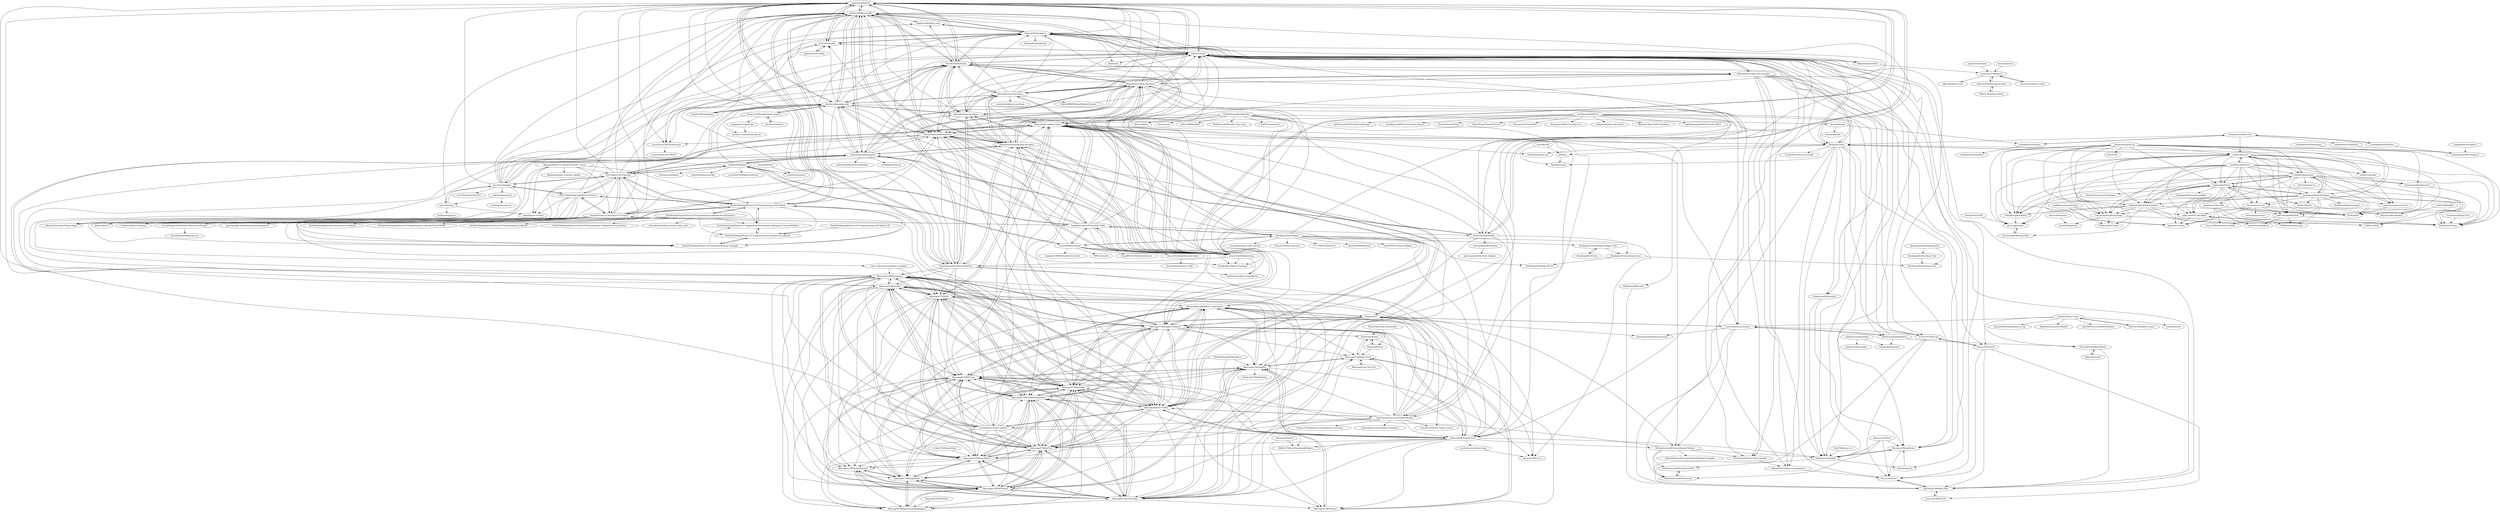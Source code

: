 digraph G {
"ragardner/tksheet" -> "dmnfarrell/tkintertable"
"ragardner/tksheet" -> "dmnfarrell/pandastable"
"ragardner/tksheet" -> "j4321/tkcalendar"
"ragardner/tksheet" -> "tukaan/tukaan"
"ragardner/tksheet" -> "TkinterEP/ttkthemes"
"ragardner/tksheet" -> "TkinterEP/ttkwidgets"
"ragardner/tksheet" -> "ObaraEmmanuel/Formation"
"ragardner/tksheet" -> "alejandroautalan/pygubu-designer"
"ragardner/tksheet" -> "TomSchimansky/TkinterMapView"
"ragardner/tksheet" -> "israel-dryer/ttkbootstrap"
"ragardner/tksheet" -> "Andereoo/TkinterWeb"
"ragardner/tksheet" -> "israel-dryer/TkFontAwesome"
"ragardner/tksheet" -> "Akascape/CTkListbox"
"ragardner/tksheet" -> "avalon60/ctk_theme_builder"
"ragardner/tksheet" -> "Akascape/CTkTable"
"albertosottile/darkdetect" -> "marticliment/win32mica"
"albertosottile/darkdetect" -> "tukaan/tukaan"
"albertosottile/darkdetect" -> "blambright/qstylizer"
"albertosottile/darkdetect" -> "Peticali/PythonBlurBehind"
"PacktPublishing/Tkinter-GUI-Application-Development-Blueprints-Second-Edition" -> "PacktPublishing/Tkinter-GUI-Application-Development-Cookbook"
"PacktPublishing/Tkinter-GUI-Application-Development-Blueprints-Second-Edition" -> "PacktPublishing/Python-GUI-Programming-with-Tkinter"
"flatplanet/Intro-To-TKinter-Youtube-Course" -> "PacktPublishing/Python-GUI-Programming-with-Tkinter"
"flatplanet/Intro-To-TKinter-Youtube-Course" -> "Aashishkumar123/Python-GUI-Project"
"flatplanet/Intro-To-TKinter-Youtube-Course" -> "clear-code-projects/tkinter-complete"
"flatplanet/Intro-To-TKinter-Youtube-Course" -> "Miraj50/Awesome-Tkinter-Apps"
"flatplanet/Intro-To-TKinter-Youtube-Course" -> "Akuli/tkinter-tutorial"
"flatplanet/Intro-To-TKinter-Youtube-Course" -> "Dvlv/Tkinter-By-Example"
"flatplanet/Intro-To-TKinter-Youtube-Course" -> "flatplanet/pyqt5_youtube_playlist"
"bluenote10/tabloo" -> "bluenote10/PandasDataFrameGUI"
"PacktPublishing/Python-GUI-Programming-with-Tkinter" -> "PacktPublishing/Tkinter-GUI-Programming-by-Example"
"PacktPublishing/Python-GUI-Programming-with-Tkinter" -> "PacktPublishing/Tkinter-GUI-Application-Development-Blueprints-Second-Edition"
"PacktPublishing/Python-GUI-Programming-with-Tkinter" -> "Leohc92/Tkinter-Projects"
"PacktPublishing/Python-GUI-Programming-with-Tkinter" -> "CSSE120StartingCode/TkinterPractice"
"PacktPublishing/Python-GUI-Programming-with-Tkinter" -> "dmnfarrell/tkintertable"
"PacktPublishing/Python-GUI-Programming-with-Tkinter" -> "Aashishkumar123/Python-GUI-Project"
"PacktPublishing/Python-GUI-Programming-with-Tkinter" -> "ragardner/tksheet"
"PacktPublishing/Python-GUI-Programming-with-Tkinter" -> "PacktPublishing/Tkinter-GUI-Application-Development-Cookbook"
"PacktPublishing/Python-GUI-Programming-with-Tkinter" -> "Akascape/tkinter-toolkit"
"PacktPublishing/Python-GUI-Programming-with-Tkinter" -> "Dvlv/Tkinter-By-Example"
"PacktPublishing/Python-GUI-Programming-with-Tkinter" -> "ObaraEmmanuel/Formation"
"PacktPublishing/Python-GUI-Programming-with-Tkinter" -> "PacktPublishing/Python-GUI-Programming-Cookbook-Second-Edition"
"PacktPublishing/Tkinter-GUI-Programming-by-Example" -> "PacktPublishing/Tkinter-GUI-Application-Development-Cookbook"
"PacktPublishing/Tkinter-GUI-Programming-by-Example" -> "PacktPublishing/Python-GUI-Programming-with-Tkinter"
"PacktPublishing/Tkinter-GUI-Programming-by-Example" -> "PacktPublishing/Tkinter-GUI-Application-Development-Blueprints-Second-Edition"
"CodeMyst/pastemyst" -> "fastjengine/FastJ"
"CodeMyst/pastemyst" -> "StoryScriptorg/StoryScript"
"CodeMyst/pastemyst" -> "Pi-Man/PiE"
"CodeMyst/pastemyst" -> "pastemyst/pastemyst-v3"
"CodeMyst/pastemyst" -> "ANF/pastemyst-rs"
"CodeMyst/pastemyst" -> "OrbitalEngine/Orbital"
"CodeMyst/pastemyst" -> "salty-sweet/TLoDLiBSsf"
"CodeMyst/pastemyst" -> "SypherEngine/SypherEngine"
"CodeMyst/pastemyst" -> "ANF-Studios/WinPath"
"CodeMyst/pastemyst" -> "WaifuShork/Vivian"
"CodeMyst/pastemyst" -> "CSP02/CSPSH"
"CodeMyst/pastemyst" -> "yiliansource/brackeys-bot"
"PacktPublishing/Tkinter-GUI-Application-Development-Cookbook" -> "PacktPublishing/Tkinter-GUI-Application-Development-Blueprints-Second-Edition"
"PacktPublishing/Tkinter-GUI-Application-Development-Cookbook" -> "PacktPublishing/Tkinter-GUI-Programming-by-Example"
"CSSE120StartingCode/TkinterPractice" -> "Dvlv/Tkinter-By-Example"
"CSSE120StartingCode/TkinterPractice" -> "PacktPublishing/Python-GUI-Programming-with-Tkinter"
"CSSE120StartingCode/TkinterPractice" -> "Leohc92/Tkinter-Projects"
"CSSE120StartingCode/TkinterPractice" -> "dmnfarrell/tkintertable"
"CSSE120StartingCode/TkinterPractice" -> "Aashishkumar123/Python-GUI-Project"
"CSSE120StartingCode/TkinterPractice" -> "PacktPublishing/Tkinter-GUI-Programming-by-Example"
"CSSE120StartingCode/TkinterPractice" -> "Miraj50/Awesome-Tkinter-Apps"
"CSSE120StartingCode/TkinterPractice" -> "Akuli/tkinter-tutorial"
"CSSE120StartingCode/TkinterPractice" -> "jarvisteach/appJar"
"CSSE120StartingCode/TkinterPractice" -> "KeithGalli/GUI" ["e"=1]
"oliverbooth/X10D" -> "olive-engine/olive"
"yiliansource/brackeys-bot" -> "WaifuShork/Vivian"
"yiliansource/brackeys-bot" -> "Pi-Man/PiE"
"yiliansource/brackeys-bot" -> "ANF-Studios/WinPath"
"serwy/tkthread" -> "israel-dryer/TkRouter"
"honghaier-game/PythonIDE-PyMe" -> "cdhigh/Vb6Tkinter"
"honghaier-game/PythonIDE-PyMe" -> "alejandroautalan/pygubu-designer"
"honghaier-game/PythonIDE-PyMe" -> "israel-dryer/ttkbootstrap"
"honghaier-game/PythonIDE-PyMe" -> "iamxcd/tkinter-helper"
"honghaier-game/PythonIDE-PyMe" -> "ParthJadhav/Tkinter-Designer" ["e"=1]
"honghaier-game/PythonIDE-PyMe" -> "ObaraEmmanuel/Formation"
"honghaier-game/PythonIDE-PyMe" -> "Aashishkumar123/Python-GUI-Project"
"honghaier-game/PythonIDE-PyMe" -> "alejandroautalan/pygubu"
"honghaier-game/PythonIDE-PyMe" -> "ragardner/tksheet"
"honghaier-game/PythonIDE-PyMe" -> "Xiaokang2022/maliang"
"honghaier-game/PythonIDE-PyMe" -> "rdbende/Sun-Valley-ttk-theme"
"honghaier-game/PythonIDE-PyMe" -> "dmnfarrell/tkintertable"
"honghaier-game/PythonIDE-PyMe" -> "dmnfarrell/pandastable"
"honghaier-game/PythonIDE-PyMe" -> "Andereoo/TkinterWeb"
"honghaier-game/PythonIDE-PyMe" -> "Akascape/tkinter-toolkit"
"ObaraEmmanuel/Formation" -> "Akascape/tkinter-toolkit"
"ObaraEmmanuel/Formation" -> "Akascape/py-window-styles"
"ObaraEmmanuel/Formation" -> "Akascape/TkNodeSystem"
"ObaraEmmanuel/Formation" -> "Akascape/CTkDesigner-Support"
"ObaraEmmanuel/Formation" -> "tukaan/tukaan"
"ObaraEmmanuel/Formation" -> "Andereoo/TkinterWeb"
"ObaraEmmanuel/Formation" -> "ragardner/tksheet"
"ObaraEmmanuel/Formation" -> "j4321/tkcalendar"
"ObaraEmmanuel/Formation" -> "dmnfarrell/tkintertable"
"ObaraEmmanuel/Formation" -> "avalon60/ctk_theme_builder"
"ObaraEmmanuel/Formation" -> "Akascape/CTkMenuBar"
"ObaraEmmanuel/Formation" -> "israel-dryer/TkFontAwesome"
"ObaraEmmanuel/Formation" -> "Akuli/porcupine"
"ObaraEmmanuel/Formation" -> "Akascape/CTkMessagebox"
"ObaraEmmanuel/Formation" -> "alejandroautalan/pygubu-designer"
"robertlugg/easygui" -> "aroberge/easygui_qt"
"robertlugg/easygui" -> "lawsie/guizero"
"Aashishkumar123/Python-GUI-Project" -> "ArvindSingh1099/Python-Tkinter-Gui-Project"
"Aashishkumar123/Python-GUI-Project" -> "PacktPublishing/Python-GUI-Programming-with-Tkinter"
"Aashishkumar123/Python-GUI-Project" -> "Akascape/tkinter-toolkit"
"Aashishkumar123/Python-GUI-Project" -> "Dvlv/Tkinter-By-Example"
"Aashishkumar123/Python-GUI-Project" -> "ObaraEmmanuel/Formation"
"Aashishkumar123/Python-GUI-Project" -> "Leohc92/Tkinter-Projects"
"Aashishkumar123/Python-GUI-Project" -> "CSSE120StartingCode/TkinterPractice"
"Aashishkumar123/Python-GUI-Project" -> "Miraj50/Awesome-Tkinter-Apps"
"Aashishkumar123/Python-GUI-Project" -> "PacktPublishing/Tkinter-GUI-Programming-by-Example"
"Aashishkumar123/Python-GUI-Project" -> "TkinterEP/ttkthemes"
"Aashishkumar123/Python-GUI-Project" -> "garimasingh128/awesome-python-projects" ["e"=1]
"Aashishkumar123/Python-GUI-Project" -> "honghaier-game/PythonIDE-PyMe"
"Aashishkumar123/Python-GUI-Project" -> "KeithGalli/GUI" ["e"=1]
"Aashishkumar123/Python-GUI-Project" -> "ragardner/tksheet"
"Aashishkumar123/Python-GUI-Project" -> "dmnfarrell/tkintertable"
"alejandroautalan/pygubu-designer" -> "alejandroautalan/pygubu"
"alejandroautalan/pygubu-designer" -> "ragardner/tksheet"
"alejandroautalan/pygubu-designer" -> "israel-dryer/ttkbootstrap"
"alejandroautalan/pygubu-designer" -> "TkinterEP/ttkthemes"
"alejandroautalan/pygubu-designer" -> "dmnfarrell/tkintertable"
"alejandroautalan/pygubu-designer" -> "honghaier-game/PythonIDE-PyMe"
"alejandroautalan/pygubu-designer" -> "ObaraEmmanuel/Formation"
"alejandroautalan/pygubu-designer" -> "tukaan/tukaan"
"alejandroautalan/pygubu-designer" -> "rdbende/Sun-Valley-ttk-theme"
"alejandroautalan/pygubu-designer" -> "rdbende/Azure-ttk-theme"
"alejandroautalan/pygubu-designer" -> "rdbende/Forest-ttk-theme"
"alejandroautalan/pygubu-designer" -> "TomSchimansky/TkinterMapView"
"alejandroautalan/pygubu-designer" -> "Akascape/tkinter-toolkit"
"alejandroautalan/pygubu-designer" -> "Akascape/py-window-styles"
"alejandroautalan/pygubu-designer" -> "avalon60/ctk_theme_builder"
"bauripalash/tkhtmlview" -> "paolo-gurisatti/tk_html_widgets"
"wmcnamara/crynn" -> "WaifuShork/Vivian"
"wmcnamara/crynn" -> "salty-sweet/TLoDLiBSsf"
"wmcnamara/crynn" -> "wmcnamara/viewer"
"wmcnamara/crynn" -> "Pi-Man/PiE"
"wmcnamara/crynn" -> "ANF-Studios/WinPath"
"wmcnamara/crynn" -> "Juptian/Uranium"
"wmcnamara/crynn" -> "fastjengine/FastJ"
"sysdzw/WeNote" -> "sysdzw/clswindow"
"insolor/async-tkinter-loop" -> "Akascape/TkCurve"
"rdbende/Sun-Valley-ttk-theme" -> "rdbende/Azure-ttk-theme"
"rdbende/Sun-Valley-ttk-theme" -> "israel-dryer/ttkbootstrap"
"rdbende/Sun-Valley-ttk-theme" -> "rdbende/Forest-ttk-theme"
"rdbende/Sun-Valley-ttk-theme" -> "rdbende/Sun-Valley-ttk-examples"
"rdbende/Sun-Valley-ttk-theme" -> "TomSchimansky/CustomTkinter" ["e"=1]
"rdbende/Sun-Valley-ttk-theme" -> "Akascape/py-window-styles"
"rdbende/Sun-Valley-ttk-theme" -> "alejandroautalan/pygubu-designer"
"rdbende/Sun-Valley-ttk-theme" -> "tukaan/tukaan"
"rdbende/Sun-Valley-ttk-theme" -> "ParthJadhav/Tkinter-Designer" ["e"=1]
"rdbende/Sun-Valley-ttk-theme" -> "TkinterEP/ttkthemes"
"rdbende/Sun-Valley-ttk-theme" -> "TomSchimansky/TkinterMapView"
"rdbende/Sun-Valley-ttk-theme" -> "Akascape/tkinter-toolkit"
"rdbende/Sun-Valley-ttk-theme" -> "ragardner/tksheet"
"rdbende/Sun-Valley-ttk-theme" -> "alejandroautalan/pygubu"
"rdbende/Sun-Valley-ttk-theme" -> "ObaraEmmanuel/Formation"
"israel-dryer/ttkbootstrap" -> "rdbende/Sun-Valley-ttk-theme"
"israel-dryer/ttkbootstrap" -> "rdbende/Azure-ttk-theme"
"israel-dryer/ttkbootstrap" -> "TomSchimansky/CustomTkinter" ["e"=1]
"israel-dryer/ttkbootstrap" -> "ragardner/tksheet"
"israel-dryer/ttkbootstrap" -> "TkinterEP/ttkthemes"
"israel-dryer/ttkbootstrap" -> "alejandroautalan/pygubu-designer"
"israel-dryer/ttkbootstrap" -> "ParthJadhav/Tkinter-Designer" ["e"=1]
"israel-dryer/ttkbootstrap" -> "honghaier-game/PythonIDE-PyMe"
"israel-dryer/ttkbootstrap" -> "alejandroautalan/pygubu"
"israel-dryer/ttkbootstrap" -> "rdbende/Forest-ttk-theme"
"israel-dryer/ttkbootstrap" -> "dmnfarrell/tkintertable"
"israel-dryer/ttkbootstrap" -> "TomSchimansky/TkinterMapView"
"israel-dryer/ttkbootstrap" -> "tukaan/tukaan"
"israel-dryer/ttkbootstrap" -> "dmnfarrell/pandastable"
"israel-dryer/ttkbootstrap" -> "ObaraEmmanuel/Formation"
"dmnfarrell/pandastable" -> "dmnfarrell/tkintertable"
"dmnfarrell/pandastable" -> "ragardner/tksheet"
"dmnfarrell/pandastable" -> "dmnfarrell/tablexplore"
"dmnfarrell/pandastable" -> "bluenote10/PandasDataFrameGUI"
"dmnfarrell/pandastable" -> "alejandroautalan/pygubu"
"dmnfarrell/pandastable" -> "TkinterEP/ttkthemes"
"dmnfarrell/pandastable" -> "Dvlv/Tkinter-By-Example"
"dmnfarrell/pandastable" -> "rdbende/Azure-ttk-theme"
"dmnfarrell/pandastable" -> "j4321/tkcalendar"
"dmnfarrell/pandastable" -> "rdbende/Forest-ttk-theme"
"dmnfarrell/pandastable" -> "TkinterEP/ttkwidgets"
"dmnfarrell/pandastable" -> "ObaraEmmanuel/Formation"
"dmnfarrell/pandastable" -> "TomSchimansky/TkinterMapView"
"dmnfarrell/pandastable" -> "israel-dryer/ttkbootstrap"
"dmnfarrell/pandastable" -> "Andereoo/TkinterWeb"
"jarvisteach/appJar" -> "alejandroautalan/pygubu"
"jarvisteach/appJar" -> "dmnfarrell/tkintertable"
"jarvisteach/appJar" -> "Dvlv/Tkinter-By-Example"
"jarvisteach/appJar" -> "lawsie/guizero"
"jarvisteach/appJar" -> "TkinterEP/ttkthemes"
"jarvisteach/appJar" -> "dmnfarrell/pandastable"
"jarvisteach/appJar" -> "tukaan/tukaan"
"jarvisteach/appJar" -> "ragardner/tksheet"
"jarvisteach/appJar" -> "Leohc92/Tkinter-Projects"
"jarvisteach/appJar" -> "robertlugg/easygui"
"jarvisteach/appJar" -> "CSSE120StartingCode/TkinterPractice"
"jarvisteach/appJar" -> "slightlynybbled/tk_tools"
"jarvisteach/appJar" -> "j4321/tkcalendar"
"jarvisteach/appJar" -> "TkinterEP/ttkwidgets"
"jarvisteach/appJar" -> "ac1235/python-QuickUI" ["e"=1]
"Andereoo/TkinterWeb" -> "ObaraEmmanuel/Formation"
"Andereoo/TkinterWeb" -> "bauripalash/tkhtmlview"
"Andereoo/TkinterWeb" -> "ragardner/tksheet"
"Andereoo/TkinterWeb" -> "Akascape/CTkDesigner-Support"
"Andereoo/TkinterWeb" -> "Akascape/TkCurve"
"Andereoo/TkinterWeb" -> "tukaan/tukaan"
"Andereoo/TkinterWeb" -> "Akascape/TkNodeSystem"
"rdbende/Azure-ttk-theme" -> "rdbende/Forest-ttk-theme"
"rdbende/Azure-ttk-theme" -> "rdbende/Sun-Valley-ttk-theme"
"rdbende/Azure-ttk-theme" -> "israel-dryer/ttkbootstrap"
"rdbende/Azure-ttk-theme" -> "TkinterEP/ttkthemes"
"rdbende/Azure-ttk-theme" -> "tukaan/tukaan"
"rdbende/Azure-ttk-theme" -> "dmnfarrell/tkintertable"
"rdbende/Azure-ttk-theme" -> "alejandroautalan/pygubu-designer"
"rdbende/Azure-ttk-theme" -> "rdbende/Sun-Valley-ttk-examples"
"rdbende/Azure-ttk-theme" -> "ObaraEmmanuel/Formation"
"rdbende/Azure-ttk-theme" -> "ragardner/tksheet"
"rdbende/Azure-ttk-theme" -> "TomSchimansky/TkinterMapView"
"rdbende/Azure-ttk-theme" -> "dmnfarrell/pandastable"
"rdbende/Azure-ttk-theme" -> "TkinterEP/ttkwidgets"
"rdbende/Azure-ttk-theme" -> "Akascape/py-window-styles"
"rdbende/Azure-ttk-theme" -> "Andereoo/TkinterWeb"
"rdbende/Sun-Valley-ttk-examples" -> "tukaan/tukaan"
"rdbende/Sun-Valley-ttk-examples" -> "rdbende/Sun-Valley-messageboxes"
"rdbende/Sun-Valley-ttk-examples" -> "rdbende/Sun-Valley-ttk-theme"
"rdbende/Sun-Valley-ttk-examples" -> "Futura-Py/Notes"
"rdbende/Sun-Valley-ttk-examples" -> "Futura-Py/FluxCalc"
"rdbende/Sun-Valley-ttk-examples" -> "PicoPlanetDev/Sun-Valley-titlebar"
"rdbende/Sun-Valley-ttk-examples" -> "Futura-Py/TimerX"
"rdbende/Sun-Valley-ttk-examples" -> "rdbende/chlorophyll"
"rdbende/Sun-Valley-ttk-examples" -> "rdbende/Forest-ttk-theme"
"rdbende/Sun-Valley-ttk-examples" -> "HuyHung1408/Mica-Run"
"rdbende/Sun-Valley-ttk-examples" -> "Moosems/TkLineNums"
"rdbende/Forest-ttk-theme" -> "rdbende/Azure-ttk-theme"
"rdbende/Forest-ttk-theme" -> "rdbende/Sun-Valley-ttk-theme"
"rdbende/Forest-ttk-theme" -> "codefirstio/tkinter-excel-app"
"rdbende/Forest-ttk-theme" -> "TkinterEP/ttkthemes"
"rdbende/Forest-ttk-theme" -> "tukaan/tukaan"
"rdbende/Forest-ttk-theme" -> "rdbende/Sun-Valley-ttk-examples"
"rdbende/Forest-ttk-theme" -> "alejandroautalan/pygubu-designer"
"rdbende/Forest-ttk-theme" -> "TkinterEP/ttkwidgets"
"rdbende/Forest-ttk-theme" -> "israel-dryer/ttkbootstrap"
"rdbende/Forest-ttk-theme" -> "ragardner/tksheet"
"rdbende/Forest-ttk-theme" -> "ObaraEmmanuel/Formation"
"rdbende/Forest-ttk-theme" -> "dmnfarrell/pandastable"
"rdbende/Forest-ttk-theme" -> "Akascape/py-window-styles"
"rdbende/Forest-ttk-theme" -> "dmnfarrell/tkintertable"
"rdbende/Forest-ttk-theme" -> "RobertJN64/TKinterModernThemes"
"ArvindSingh1099/Python-Tkinter-Gui-Project" -> "ArvindSingh1099/python.py"
"TkinterEP/python-tksvg" -> "TkinterEP/python-tkextrafont"
"Saadmairaj/tkterminal" -> "Moosems/TkLineNums"
"Saadmairaj/tkterminal" -> "rdbende/chlorophyll"
"blitpxl/qtacrylic" -> "Peticali/PythonBlurBehind"
"Peticali/PythonBlurBehind" -> "blitpxl/qtacrylic"
"Peticali/PythonBlurBehind" -> "HuyHung1408/Mica-Run"
"tukaan/tukaan" -> "Moosems/TkLineNums"
"tukaan/tukaan" -> "TkinterEP/ttkwidgets"
"tukaan/tukaan" -> "rdbende/chlorophyll"
"tukaan/tukaan" -> "Akuli/porcupine"
"tukaan/tukaan" -> "rdbende/Sun-Valley-ttk-examples"
"tukaan/tukaan" -> "Futura-Py/FluxCalc"
"tukaan/tukaan" -> "israel-dryer/TkFontAwesome"
"tukaan/tukaan" -> "Saadmairaj/tkterminal"
"tukaan/tukaan" -> "TkinterEP/ttkthemes"
"tukaan/tukaan" -> "j4321/tkcalendar"
"tukaan/tukaan" -> "rdbende/tkinterDnD"
"tukaan/tukaan" -> "Futura-Py/TimerX"
"tukaan/tukaan" -> "HuyHung1408/Mica-Run"
"tukaan/tukaan" -> "Futura-Py/Notes"
"tukaan/tukaan" -> "Akuli/teek"
"the-pythonist/python-gui-maker" -> "the-pythonist/tkinter_dndr"
"yiliansource/party-js" -> "fastjengine/FastJ"
"yiliansource/party-js" -> "SypherEngine/SypherEngine"
"yiliansource/party-js" -> "tomlin7/biscuit"
"yiliansource/party-js" -> "CodeMyst/pastemyst"
"yiliansource/party-js" -> "salty-sweet/TLoDLiBSsf"
"yiliansource/party-js" -> "WaifuShork/Vivian"
"yiliansource/party-js" -> "yiliansource/brackeys-bot"
"yiliansource/party-js" -> "wmcnamara/crynn"
"yiliansource/party-js" -> "DucktapeEngine/Ducktape"
"yiliansource/party-js" -> "OrbitalEngine/Orbital"
"yiliansource/party-js" -> "ANF-Studios/WinPath"
"yiliansource/party-js" -> "jh3y/whirl" ["e"=1]
"yiliansource/party-js" -> "olive-engine/olive"
"yiliansource/party-js" -> "Juptian/Uranium"
"yiliansource/party-js" -> "StoryScriptorg/StoryScript"
"PacktPublishing/Python-GUI-Programming-with-Tkinter-2E" -> "PacktPublishing/Tkinter-GUI-Application-Development-Cookbook"
"dmnfarrell/tkintertable" -> "dmnfarrell/pandastable"
"dmnfarrell/tkintertable" -> "ragardner/tksheet"
"dmnfarrell/tkintertable" -> "TkinterEP/ttkthemes"
"dmnfarrell/tkintertable" -> "TkinterEP/ttkwidgets"
"dmnfarrell/tkintertable" -> "TomSchimansky/TkinterMapView"
"dmnfarrell/tkintertable" -> "j4321/tkcalendar"
"dmnfarrell/tkintertable" -> "tukaan/tukaan"
"dmnfarrell/tkintertable" -> "ObaraEmmanuel/Formation"
"dmnfarrell/tkintertable" -> "dmnfarrell/tablexplore"
"dmnfarrell/tkintertable" -> "slightlynybbled/tk_tools"
"dmnfarrell/tkintertable" -> "alejandroautalan/pygubu-designer"
"dmnfarrell/tkintertable" -> "Akascape/TkNodeSystem"
"dmnfarrell/tkintertable" -> "alejandroautalan/pygubu"
"dmnfarrell/tkintertable" -> "PacktPublishing/Python-GUI-Programming-with-Tkinter"
"dmnfarrell/tkintertable" -> "Andereoo/TkinterWeb"
"fastjengine/FastJ" -> "Pi-Man/PiE"
"fastjengine/FastJ" -> "SypherEngine/SypherEngine"
"fastjengine/FastJ" -> "WaifuShork/Vivian"
"fastjengine/FastJ" -> "salty-sweet/TLoDLiBSsf"
"fastjengine/FastJ" -> "OrbitalEngine/Orbital"
"fastjengine/FastJ" -> "DucktapeEngine/Ducktape"
"fastjengine/FastJ" -> "ANF-Studios/WinPath"
"fastjengine/FastJ" -> "CodeMyst/pastemyst"
"fastjengine/FastJ" -> "tomlin7/Ember"
"fastjengine/FastJ" -> "StoryScriptorg/StoryScript"
"fastjengine/FastJ" -> "wmcnamara/crynn"
"fastjengine/FastJ" -> "BrackeysCommunity/Hammer"
"fastjengine/FastJ" -> "fastjengine/fastj-java-template"
"fastjengine/FastJ" -> "Juptian/Uranium"
"SypherEngine/SypherEngine" -> "OrbitalEngine/Orbital"
"SypherEngine/SypherEngine" -> "Pi-Man/PiE"
"SypherEngine/SypherEngine" -> "fastjengine/FastJ"
"SypherEngine/SypherEngine" -> "StoryScriptorg/StoryScript"
"SypherEngine/SypherEngine" -> "YeffyCodeGit/Govid"
"SypherEngine/SypherEngine" -> "Yeffian/pastemyst.java"
"SypherEngine/SypherEngine" -> "CSP02/CSPSH"
"SypherEngine/SypherEngine" -> "olive-engine/olive"
"tomlin7/RoboBilly" -> "billyeatcookies/Kookie"
"StoryScriptorg/StoryScript" -> "kunrex/Pepper.bot"
"StoryScriptorg/StoryScript" -> "CSP02/CSPSH"
"StoryScriptorg/StoryScript" -> "YeffyCodeGit/Govid"
"mellobacon/scp-terminal" -> "StoryScriptorg/StoryScript"
"mellobacon/scp-terminal" -> "YeffyCodeGit/Govid"
"rdbende/tkcode" -> "Moosems/TkLineNums"
"ANF-Studios/WinPath" -> "mellobacon/MadLad"
"ANF-Studios/WinPath" -> "VeryCoolMoment/verycoolide"
"ANF-Studios/WinPath" -> "Yeffian/pastemyst.java"
"ANF-Studios/WinPath" -> "WaifuShork/Vivian"
"rdbende/tkinterDnD" -> "israel-dryer/TkRouter"
"TkinterEP/python-tkextrafont" -> "TkinterEP/python-tksvg"
"TkinterEP/python-tkextrafont" -> "israel-dryer/TkRouter"
"israel-dryer/ttk-arc-clone" -> "israel-dryer/TkRouter"
"lucasstarsz/Slope-ECS" -> "WaifuShork/Vivian"
"mellobacon/Termello" -> "Pi-Man/PiE"
"mellobacon/Termello" -> "Juptian/Uranium"
"mellobacon/Termello" -> "mellobacon/MadLad"
"mellobacon/Termello" -> "WaifuShork/Vivian"
"mellobacon/Termello" -> "VeryCoolMoment/verycoolide"
"WaifuShork/Vivian" -> "salty-sweet/TLoDLiBSsf"
"salty-sweet/TLoDLiBSsf" -> "WaifuShork/Vivian"
"salty-sweet/TLoDLiBSsf" -> "Juptian/Uranium"
"tomlin7/Ember" -> "billyeatcookies/Kookie"
"DatGuy1/Windows-Toasts" -> "GitHub30/win11toast"
"marticliment/win32mica" -> "littlewhitecloud/win32material"
"marticliment/win32mica" -> "HuyHung1408/Mica-Run"
"marticliment/win32mica" -> "Futura-Py/FluxCalc"
"marticliment/win32mica" -> "littlewhitecloud/CustomTkinterTitlebar"
"marticliment/win32mica" -> "Zingzy/hPyT"
"marticliment/win32mica" -> "albertosottile/darkdetect"
"tomlin7/biscuit" -> "fastjengine/FastJ"
"tomlin7/biscuit" -> "tomlin7/cupcake"
"tomlin7/biscuit" -> "DucktapeEngine/Ducktape"
"tomlin7/biscuit" -> "StoryScriptorg/StoryScript"
"tomlin7/biscuit" -> "OrbitalEngine/Orbital"
"tomlin7/biscuit" -> "Akuli/porcupine"
"tomlin7/biscuit" -> "ANF-Studios/WinPath"
"tomlin7/biscuit" -> "WaifuShork/Vivian"
"tomlin7/biscuit" -> "SypherEngine/SypherEngine"
"tomlin7/biscuit" -> "mellobacon/Nucleus"
"tomlin7/biscuit" -> "Juptian/Uranium"
"tomlin7/biscuit" -> "salty-sweet/TLoDLiBSsf"
"tomlin7/biscuit" -> "Pi-Man/PiE"
"tomlin7/biscuit" -> "CodeMyst/pastemyst"
"tomlin7/biscuit" -> "wmcnamara/crynn"
"israel-dryer/TkFontAwesome" -> "israel-dryer/Color-Wheel"
"PaulleDemon/tkVideoPlayer" -> "Akascape/CTkRangeSlider"
"PaulleDemon/tkVideoPlayer" -> "Akascape/CTkCodeBox"
"PaulleDemon/tkVideoPlayer" -> "ZikPin/CTkDataVisualizingWidgets"
"witalihirsch/QTWin11" -> "marticliment/win32mica"
"witalihirsch/QTWin11" -> "githubuser0xFFFF/QtFluentDesign" ["e"=1]
"witalihirsch/QTWin11" -> "albertosottile/darkdetect"
"witalihirsch/QTWin11" -> "Futura-Py/FluxCalc"
"witalihirsch/QTWin11" -> "witalihirsch/qBitTorrent-fluent-theme" ["e"=1]
"witalihirsch/QTWin11" -> "DiscordStyles/Fluent" ["e"=1]
"witalihirsch/QTWin11" -> "Akascape/py-window-styles"
"witalihirsch/QTWin11" -> "TakosThings/Fluent-Discord" ["e"=1]
"witalihirsch/QTWin11" -> "Pdawg-bytes/GyroShell" ["e"=1]
"witalihirsch/QTWin11" -> "DesignLipsx/WinUI-3-Apps-List" ["e"=1]
"witalihirsch/QTWin11" -> "KibSquib48/MicaFox"
"witalihirsch/QTWin11" -> "williamckha/spicetify-fluent" ["e"=1]
"witalihirsch/QTWin11" -> "Windows-Apps-Hub/UnitedSets" ["e"=1]
"witalihirsch/QTWin11" -> "selastingeorge/Win32-Acrylic-Effect" ["e"=1]
"RobertJN64/TKinterModernThemes" -> "tukaan/tukaan"
"TomSchimansky/TkinterMapView" -> "ragardner/tksheet"
"TomSchimansky/TkinterMapView" -> "dmnfarrell/tkintertable"
"TomSchimansky/TkinterMapView" -> "Akascape/TkNodeSystem"
"TomSchimansky/TkinterMapView" -> "Akascape/CTkMessagebox"
"TomSchimansky/TkinterMapView" -> "tukaan/tukaan"
"TomSchimansky/TkinterMapView" -> "ObaraEmmanuel/Formation"
"TomSchimansky/TkinterMapView" -> "Akascape/CTkTable"
"TomSchimansky/TkinterMapView" -> "TomSchimansky/CustomTkinter" ["e"=1]
"TomSchimansky/TkinterMapView" -> "alejandroautalan/pygubu-designer"
"TomSchimansky/TkinterMapView" -> "Akascape/CTkXYFrame"
"TomSchimansky/TkinterMapView" -> "rdbende/Azure-ttk-theme"
"TomSchimansky/TkinterMapView" -> "Akascape/CTkColorPicker"
"TomSchimansky/TkinterMapView" -> "Akascape/CTkListbox"
"TomSchimansky/TkinterMapView" -> "rdbende/Sun-Valley-ttk-theme"
"TomSchimansky/TkinterMapView" -> "TkinterEP/ttkwidgets"
"Futura-Py/FluxCalc" -> "Futura-Py/TimerX"
"Futura-Py/FluxCalc" -> "HuyHung1408/Mica-Run"
"Futura-Py/FluxCalc" -> "Futura-Py/Notes"
"BrackeysCommunity/Hammer" -> "olive-engine/olive"
"hhc97/flatliner-src" -> "rdbende/chlorophyll"
"pastemyst/pastemyst-v3" -> "Pi-Man/PiE"
"KibSquib48/MicaFox" -> "HuyHung1408/Mica-Run"
"dhanoosu/TkTerm" -> "Futura-Py/Notes"
"dhanoosu/TkTerm" -> "rdbende/chlorophyll"
"dhanoosu/TkTerm" -> "Moosems/TkLineNums"
"dhanoosu/TkTerm" -> "littlewhitecloud/TkTerminal"
"Akascape/TEXTEMAGE" -> "Akascape/CTkDataVisualizingWidgets"
"gnikit/tkinter-tooltip" -> "j4321/tkcalendar"
"DucktapeEngine/Ducktape" -> "fastjengine/FastJ"
"DucktapeEngine/Ducktape" -> "SypherEngine/SypherEngine"
"DucktapeEngine/Ducktape" -> "OrbitalEngine/Orbital"
"DucktapeEngine/Ducktape" -> "Pi-Man/PiE"
"DucktapeEngine/Ducktape" -> "StoryScriptorg/StoryScript"
"DucktapeEngine/Ducktape" -> "ANF-Studios/WinPath"
"DucktapeEngine/Ducktape" -> "CodeMyst/pastemyst"
"DucktapeEngine/Ducktape" -> "WaifuShork/Vivian"
"DucktapeEngine/Ducktape" -> "tomlin7/biscuit"
"DucktapeEngine/Ducktape" -> "tomlin7/Ember"
"DucktapeEngine/Ducktape" -> "WaifuShork/pastemystgo"
"DucktapeEngine/Ducktape" -> "Yeffian/pastemyst.java"
"DucktapeEngine/Ducktape" -> "CSP02/CSPSH"
"DucktapeEngine/Ducktape" -> "wmcnamara/crynn"
"DucktapeEngine/Ducktape" -> "pastemyst/pastemyst-v3"
"tomlin7/cupcake" -> "pastemyst/pastemyst-v3"
"OrbitalEngine/Orbital" -> "olive-engine/olive"
"PicoPlanetDev/Sun-Valley-titlebar" -> "rdbende/Sun-Valley-messageboxes"
"HuyHung1408/Mica-Run" -> "miyucode/MaxPyOS"
"HuyHung1408/Mica-Run" -> "Futura-Py/Notes"
"olive-engine/olive" -> "BrackeysBot/BrackeysBot"
"miyucode/MaxPyOS" -> "HuyHung1408/Mica-Run"
"Futura-Py/TimerX" -> "Futura-Py/FluxCalc"
"Futura-Py/TimerX" -> "miyucode/MaxPyOS"
"Futura-Py/TimerX" -> "Futura-Py/Notes"
"Futura-Py/TimerX" -> "HuyHung1408/Mica-Run"
"denzven/PetGame" -> "kunrex/Pepper.bot"
"rdbende/Sun-Valley-messageboxes" -> "Futura-Py/Notes"
"BrackeysBot/BrackeysBot" -> "olive-engine/olive"
"iamxcd/tkinter-helper" -> "honghaier-game/PythonIDE-PyMe"
"iamxcd/tkinter-helper" -> "Xiaokang2022/maliang"
"iamxcd/tkinter-helper" -> "mengdeer589/PythonSizeCruncher" ["e"=1]
"iamxcd/tkinter-helper" -> "rigvedmaanas/CustomTkinterBuilder"
"iamxcd/tkinter-helper" -> "alejandroautalan/pygubu-designer"
"iamxcd/tkinter-helper" -> "cdhigh/Vb6Tkinter"
"iamxcd/tkinter-helper" -> "israel-dryer/ttkbootstrap"
"iamxcd/tkinter-helper" -> "the-pythonist/python-gui-maker"
"iamxcd/tkinter-helper" -> "NMTuan/maths"
"iamxcd/tkinter-helper" -> "eryajf/HowToStartOpenSource" ["e"=1]
"littlewhitecloud/CustomTkinterTitlebar" -> "littlewhitecloud/CustomTkinterTitlebar-Examples"
"littlewhitecloud/CustomTkinterTitlebar" -> "Akascape/CTkXYFrame"
"littlewhitecloud/CustomTkinterTitlebar" -> "littlewhitecloud/TkTerminal"
"littlewhitecloud/CustomTkinterTitlebar" -> "rdbende/chlorophyll"
"littlewhitecloud/CustomTkinterTitlebar" -> "PicoPlanetDev/Sun-Valley-titlebar"
"littlewhitecloud/CustomTkinterTitlebar" -> "littlewhitecloud/TranslucentTB"
"mellobacon/Nucleus" -> "OrbitalEngine/Orbital"
"mellobacon/Nucleus" -> "Pi-Man/PiE"
"mellobacon/Nucleus" -> "fastjengine/FastJ"
"mellobacon/Nucleus" -> "tomlin7/biscuit"
"mellobacon/Nucleus" -> "DucktapeEngine/Ducktape"
"mellobacon/Nucleus" -> "salty-sweet/TLoDLiBSsf"
"mellobacon/Nucleus" -> "tomlin7/cupcake"
"mellobacon/Nucleus" -> "SypherEngine/SypherEngine"
"mellobacon/Nucleus" -> "mellobacon/Termello"
"mellobacon/Nucleus" -> "CodeMyst/pastemyst"
"mellobacon/Nucleus" -> "olive-engine/olive"
"mellobacon/Nucleus" -> "BrackeysBot/BrackeysBot"
"mellobacon/Nucleus" -> "yiliansource/brackeys-bot"
"mellobacon/Nucleus" -> "pastemyst/pastemyst-v3"
"mellobacon/Nucleus" -> "StoryScriptorg/StoryScript"
"clear-code-projects/tkinter-complete" -> "Akascape/CTkTable"
"clear-code-projects/tkinter-complete" -> "Akascape/CTkMessagebox"
"rdbende/chlorophyll" -> "Moosems/TkLineNums"
"rdbende/chlorophyll" -> "rdbende/tkcode"
"rdbende/chlorophyll" -> "littlewhitecloud/TranslucentTB"
"bluenote10/PandasDataFrameGUI" -> "bluenote10/tabloo"
"bluenote10/PandasDataFrameGUI" -> "dmnfarrell/pandastable"
"bluenote10/PandasDataFrameGUI" -> "draperjames/qtpandas"
"bluenote10/PandasDataFrameGUI" -> "datalyze-solutions/pandas-qt"
"GitHub30/win11toast" -> "DatGuy1/Windows-Toasts"
"GitHub30/win11toast" -> "ysfchn/toasted"
"GitHub30/win11toast" -> "marticliment/win32mica"
"GitHub30/win11toast" -> "SamarthMP/notifications-at-top" ["e"=1]
"GitHub30/win11toast" -> "MadPonyInteractive/MadQt"
"GitHub30/win11toast" -> "zhiyiYo/PyQt-Frameless-Window" ["e"=1]
"GitHub30/win11toast" -> "Peticali/PythonBlurBehind"
"Akascape/CTkColorPicker" -> "Akascape/CTkRangeSlider"
"Akascape/CTkColorPicker" -> "Akascape/CTkPDFViewer"
"Akascape/CTkColorPicker" -> "Akascape/CTkPopupKeyboard"
"Akascape/CTkColorPicker" -> "Akascape/CTkThemeMaker"
"Akascape/CTkColorPicker" -> "Akascape/CTkDataVisualizingWidgets"
"Akascape/CTkColorPicker" -> "Akascape/CTkToolTip"
"Akascape/CTkColorPicker" -> "Akascape/CTkXYFrame"
"Akascape/CTkColorPicker" -> "Akascape/CTkScrollableDropdown"
"Akascape/CTkColorPicker" -> "Akascape/CTkCodeBox"
"Akascape/CTkColorPicker" -> "Akascape/CTkMenuBar"
"Akascape/CTkColorPicker" -> "Akascape/CTkPieChart"
"Akascape/CTkColorPicker" -> "Akascape/CTkRadarChart"
"Moosems/TkLineNums" -> "rdbende/chlorophyll"
"Moosems/TkLineNums" -> "Futura-Py/Notes"
"Akuli/jou" -> "Akuli/mantaray"
"rohankishore/Aura-Text" -> "rohankishore/ZenNotes"
"rohankishore/Aura-Text" -> "rohankishore/Youtility"
"rohankishore/Aura-Text" -> "Akuli/porcupine"
"rohankishore/Aura-Text" -> "rohankishore/CashFlow"
"rohankishore/Aura-Text" -> "tomlin7/biscuit"
"Thisal-D/tkchart" -> "Thisal-D/ctkchart"
"Thisal-D/tkchart" -> "Akascape/CTkRadarChart"
"Futura-Py/Notes" -> "HuyHung1408/Mica-Run"
"Akascape/tkinter-toolkit" -> "Akascape/CTkMenuBar"
"Akascape/tkinter-toolkit" -> "Akascape/CTkMessagebox"
"Akascape/tkinter-toolkit" -> "Akascape/py-window-styles"
"Akascape/tkinter-toolkit" -> "Akascape/CTkTable"
"Akascape/tkinter-toolkit" -> "Akascape/CTkDesigner-Support"
"Akascape/tkinter-toolkit" -> "Akascape/CTkScrollableDropdown"
"Akascape/tkinter-toolkit" -> "Akascape/CTkListbox"
"Akascape/tkinter-toolkit" -> "Akascape/CTkToolTip"
"Akascape/tkinter-toolkit" -> "rudymohammadbali/ctk_components"
"Akascape/tkinter-toolkit" -> "Akascape/CTkColorPicker"
"Akascape/tkinter-toolkit" -> "Akascape/CTkXYFrame"
"Akascape/tkinter-toolkit" -> "Akascape/TkNodeSystem"
"Akascape/tkinter-toolkit" -> "avalon60/ctk_theme_builder"
"Akascape/tkinter-toolkit" -> "Akascape/CTkThemeMaker"
"Akascape/tkinter-toolkit" -> "rigvedmaanas/CustomTkinterBuilder"
"Xiaokang2022/maliang" -> "Xiaokang2022/maliang-demos"
"Xiaokang2022/maliang" -> "ChinaIceF/PyQt-SiliconUI" ["e"=1]
"Xiaokang2022/maliang" -> "Xiaokang2022/Intelligent-Magic-Cube"
"Xiaokang2022/maliang" -> "Xiaokang2022/Magic-Brush"
"Xiaokang2022/maliang" -> "iamxcd/tkinter-helper"
"Xiaokang2022/maliang" -> "israel-dryer/ttkbootstrap"
"Xiaokang2022/maliang" -> "271374667/NuitkaGUI" ["e"=1]
"Xiaokang2022/maliang" -> "skywind3000/PyStand" ["e"=1]
"Xiaokang2022/maliang" -> "Akascape/py-window-styles"
"Xiaokang2022/maliang" -> "honghaier-game/PythonIDE-PyMe"
"Xiaokang2022/maliang" -> "rigvedmaanas/CustomTkinterBuilder"
"Xiaokang2022/maliang" -> "zhiyiYo/PyQt-Fluent-Widgets" ["e"=1]
"Xiaokang2022/maliang" -> "muziing/PySide6-Code-Tutorial" ["e"=1]
"Xiaokang2022/maliang" -> "alejandroautalan/pygubu-designer"
"Xiaokang2022/maliang" -> "rdbende/Sun-Valley-ttk-theme"
"Xiaokang2022/Xiaokang2022" -> "Xiaokang2022/maliang-docs"
"Xiaokang2022/Xiaokang2022" -> "Xiaokang2022/Fucking-Code"
"Zingzy/hPyT" -> "rudymohammadbali/ctk_components"
"Zingzy/hPyT" -> "Akascape/py-window-styles"
"Zingzy/hPyT" -> "Akascape/CTkCodeBox"
"Zingzy/hPyT" -> "littlewhitecloud/CustomTkinterTitlebar"
"Zingzy/hPyT" -> "Akascape/CTkMenuBar"
"Zingzy/hPyT" -> "Akascape/CTkColorPicker"
"Zingzy/hPyT" -> "littlewhitecloud/win32material"
"Zingzy/hPyT" -> "Akascape/TkCurve"
"Zingzy/hPyT" -> "marticliment/win32mica"
"Zingzy/hPyT" -> "Akascape/TkNodeSystem"
"Zingzy/hPyT" -> "Akascape/CTkDesigner-Support"
"Zingzy/hPyT" -> "Akascape/CTkScrollableDropdown"
"Zingzy/hPyT" -> "Akascape/CTkThemeMaker"
"avalon60/ctk_theme_builder" -> "Akascape/CTkMessagebox"
"avalon60/ctk_theme_builder" -> "Akascape/tkinter-toolkit"
"avalon60/ctk_theme_builder" -> "Akascape/CTkMenuBar"
"avalon60/ctk_theme_builder" -> "Akascape/CTkListbox"
"avalon60/ctk_theme_builder" -> "Akascape/CTkTable"
"avalon60/ctk_theme_builder" -> "rudymohammadbali/ctk_components"
"avalon60/ctk_theme_builder" -> "Akascape/py-window-styles"
"avalon60/ctk_theme_builder" -> "Akascape/CTkToolTip"
"avalon60/ctk_theme_builder" -> "Akascape/CTkDesigner-Support"
"avalon60/ctk_theme_builder" -> "Akascape/CTkThemeMaker"
"avalon60/ctk_theme_builder" -> "Akascape/CTkScrollableDropdown"
"avalon60/ctk_theme_builder" -> "Akascape/TkNodeSystem"
"avalon60/ctk_theme_builder" -> "Akascape/CTkPDFViewer"
"avalon60/ctk_theme_builder" -> "Akascape/CTkXYFrame"
"avalon60/ctk_theme_builder" -> "Akascape/CTkRangeSlider"
"Akascape/CTkMenuBar" -> "Akascape/CTkScrollableDropdown"
"Akascape/CTkMenuBar" -> "Akascape/CTkToolTip"
"Akascape/CTkMenuBar" -> "Akascape/CTkXYFrame"
"Akascape/CTkMenuBar" -> "Akascape/CTkPDFViewer"
"Akascape/CTkMenuBar" -> "Akascape/CTkColorPicker"
"Akascape/CTkMenuBar" -> "Akascape/CTkListbox"
"Akascape/CTkMenuBar" -> "Akascape/CTkThemeMaker"
"Akascape/CTkMenuBar" -> "Akascape/CTkMessagebox"
"Akascape/CTkMenuBar" -> "Akascape/CTkDataVisualizingWidgets"
"Akascape/CTkMenuBar" -> "Akascape/CTkRangeSlider"
"Akascape/CTkMenuBar" -> "Akascape/CTkCodeBox"
"Akascape/CTkMenuBar" -> "Akascape/CTkDesigner-Support"
"Akascape/CTkMenuBar" -> "Akascape/CTkTable"
"Akascape/CTkMenuBar" -> "rudymohammadbali/ctk_components"
"Akascape/CTkMenuBar" -> "Akascape/tkinter-toolkit"
"a13xe/CTkThemesPack" -> "Akascape/CTkThemeMaker"
"Akascape/CTkTable" -> "Akascape/CTkMessagebox"
"Akascape/CTkTable" -> "Akascape/CTkListbox"
"Akascape/CTkTable" -> "Akascape/CTkToolTip"
"Akascape/CTkTable" -> "Akascape/CTkMenuBar"
"Akascape/CTkTable" -> "Akascape/CTkScrollableDropdown"
"Akascape/CTkTable" -> "Akascape/tkinter-toolkit"
"Akascape/CTkTable" -> "Akascape/CTkColorPicker"
"Akascape/CTkTable" -> "Akascape/CTkXYFrame"
"Akascape/CTkTable" -> "Akascape/CTkPDFViewer"
"Akascape/CTkTable" -> "Akascape/CTkRangeSlider"
"Akascape/CTkTable" -> "Akascape/CTkDesigner-Support"
"Akascape/CTkTable" -> "Akascape/CTkThemeMaker"
"Akascape/CTkTable" -> "rudymohammadbali/ctk_components"
"Akascape/CTkTable" -> "Akascape/py-window-styles"
"Akascape/CTkTable" -> "Akascape/CTkPopupKeyboard"
"Akascape/CTkPDFViewer" -> "Akascape/CTkDataVisualizingWidgets"
"Akascape/CTkPDFViewer" -> "Akascape/CTkRangeSlider"
"Akascape/CTkPDFViewer" -> "Akascape/CTkColorPicker"
"Akascape/CTkPDFViewer" -> "Akascape/CTkCodeBox"
"Akascape/CTkPDFViewer" -> "Akascape/CTkXYFrame"
"Akascape/CTkPDFViewer" -> "Akascape/CTkThemeMaker"
"Akascape/CTkPDFViewer" -> "Akascape/CTkToolTip"
"Akascape/CTkPDFViewer" -> "Akascape/CTkPopupKeyboard"
"Akascape/CTkPDFViewer" -> "Akascape/CTkMenuBar"
"Akascape/CTkPDFViewer" -> "Akascape/CTkScrollableDropdown"
"Akascape/py-window-styles" -> "Akascape/tkinter-toolkit"
"Akascape/py-window-styles" -> "Zingzy/hPyT"
"Akascape/py-window-styles" -> "Akascape/CTkMenuBar"
"Akascape/py-window-styles" -> "Akascape/CTkMessagebox"
"Akascape/py-window-styles" -> "Akascape/CTkScrollableDropdown"
"Akascape/py-window-styles" -> "Akascape/CTkToolTip"
"Akascape/py-window-styles" -> "Akascape/CTkTable"
"Akascape/py-window-styles" -> "Akascape/TkNodeSystem"
"Akascape/py-window-styles" -> "Akascape/CTkListbox"
"Akascape/py-window-styles" -> "littlewhitecloud/CustomTkinterTitlebar"
"Akascape/py-window-styles" -> "Akascape/CTkColorPicker"
"Akascape/py-window-styles" -> "Akascape/CTkXYFrame"
"Akascape/py-window-styles" -> "marticliment/win32mica"
"Akascape/py-window-styles" -> "Akascape/CTkDesigner-Support"
"Akascape/py-window-styles" -> "ObaraEmmanuel/Formation"
"Akascape/CTkMessagebox" -> "Akascape/CTkToolTip"
"Akascape/CTkMessagebox" -> "Akascape/CTkMenuBar"
"Akascape/CTkMessagebox" -> "Akascape/CTkTable"
"Akascape/CTkMessagebox" -> "Akascape/CTkScrollableDropdown"
"Akascape/CTkMessagebox" -> "Akascape/CTkListbox"
"Akascape/CTkMessagebox" -> "Akascape/tkinter-toolkit"
"Akascape/CTkMessagebox" -> "Akascape/CTkColorPicker"
"Akascape/CTkMessagebox" -> "Akascape/py-window-styles"
"Akascape/CTkMessagebox" -> "Akascape/CTkThemeMaker"
"Akascape/CTkMessagebox" -> "Akascape/CTkXYFrame"
"Akascape/CTkMessagebox" -> "Akascape/CTkPDFViewer"
"Akascape/CTkMessagebox" -> "Akascape/CTkDesigner-Support"
"Akascape/CTkMessagebox" -> "avalon60/ctk_theme_builder"
"Akascape/CTkMessagebox" -> "Akascape/CTkRangeSlider"
"Akascape/CTkMessagebox" -> "Akascape/CTkPopupKeyboard"
"Akascape/CTkToolTip" -> "Akascape/CTkRangeSlider"
"Akascape/CTkToolTip" -> "Akascape/CTkMenuBar"
"Akascape/CTkToolTip" -> "Akascape/CTkXYFrame"
"Akascape/CTkToolTip" -> "Akascape/CTkScrollableDropdown"
"Akascape/CTkToolTip" -> "Akascape/CTkColorPicker"
"Akascape/CTkToolTip" -> "Akascape/CTkPDFViewer"
"Akascape/CTkToolTip" -> "Akascape/CTkListbox"
"Akascape/CTkToolTip" -> "Akascape/CTkMessagebox"
"Akascape/CTkToolTip" -> "Akascape/CTkThemeMaker"
"Akascape/CTkToolTip" -> "Akascape/CTkPopupKeyboard"
"Akascape/CTkToolTip" -> "Akascape/CTkTable"
"Akascape/CTkToolTip" -> "Akascape/CTkDataVisualizingWidgets"
"Akascape/CTkToolTip" -> "Akascape/CTkCodeBox"
"Akascape/CTkToolTip" -> "rudymohammadbali/ctk_components"
"Akascape/CTkToolTip" -> "Akascape/CTkRadarChart"
"Akascape/CTkListbox" -> "Akascape/CTkToolTip"
"Akascape/CTkListbox" -> "Akascape/CTkScrollableDropdown"
"Akascape/CTkListbox" -> "Akascape/CTkMenuBar"
"Akascape/CTkListbox" -> "Akascape/CTkTable"
"Akascape/CTkListbox" -> "Akascape/CTkXYFrame"
"Akascape/CTkListbox" -> "Akascape/CTkMessagebox"
"Akascape/CTkListbox" -> "Akascape/CTkColorPicker"
"Akascape/CTkListbox" -> "Akascape/CTkRangeSlider"
"Akascape/CTkListbox" -> "Akascape/CTkPDFViewer"
"Akascape/CTkListbox" -> "Akascape/tkinter-toolkit"
"Akascape/CTkListbox" -> "Akascape/CTkThemeMaker"
"Akascape/CTkListbox" -> "Akascape/CTkDesigner-Support"
"Akascape/CTkListbox" -> "Akascape/CTkPopupKeyboard"
"Akascape/CTkListbox" -> "Akascape/CTkDataVisualizingWidgets"
"Akascape/CTkListbox" -> "Akascape/CTkCodeBox"
"Akascape/CTkScrollableDropdown" -> "Akascape/CTkMenuBar"
"Akascape/CTkScrollableDropdown" -> "Akascape/CTkToolTip"
"Akascape/CTkScrollableDropdown" -> "Akascape/CTkXYFrame"
"Akascape/CTkScrollableDropdown" -> "Akascape/CTkRangeSlider"
"Akascape/CTkScrollableDropdown" -> "Akascape/CTkColorPicker"
"Akascape/CTkScrollableDropdown" -> "Akascape/CTkListbox"
"Akascape/CTkScrollableDropdown" -> "Akascape/CTkThemeMaker"
"Akascape/CTkScrollableDropdown" -> "Akascape/CTkMessagebox"
"Akascape/CTkScrollableDropdown" -> "Akascape/CTkDataVisualizingWidgets"
"Akascape/CTkScrollableDropdown" -> "Akascape/CTkPopupKeyboard"
"Akascape/CTkScrollableDropdown" -> "Akascape/CTkPDFViewer"
"Akascape/CTkScrollableDropdown" -> "Akascape/CTkTable"
"Akascape/CTkScrollableDropdown" -> "Akascape/CTkCodeBox"
"Akascape/CTkScrollableDropdown" -> "Akascape/tkinter-toolkit"
"Akascape/CTkScrollableDropdown" -> "Akascape/CTkDesigner-Support"
"cdhigh/Vb6Tkinter" -> "honghaier-game/PythonIDE-PyMe"
"cdhigh/Vb6Tkinter" -> "alejandroautalan/pygubu"
"cdhigh/Vb6Tkinter" -> "alejandroautalan/pygubu-designer"
"cdhigh/Vb6Tkinter" -> "Dvlv/Tkinter-By-Example"
"cdhigh/Vb6Tkinter" -> "dmnfarrell/tkintertable"
"cdhigh/Vb6Tkinter" -> "iamxcd/tkinter-helper"
"cdhigh/Vb6Tkinter" -> "dmnfarrell/pandastable"
"cdhigh/Vb6Tkinter" -> "twinbasic/twinbasic" ["e"=1]
"cdhigh/Vb6Tkinter" -> "wqweto/VbAsyncSocket" ["e"=1]
"cdhigh/Vb6Tkinter" -> "sysdzw/clswindow"
"cdhigh/Vb6Tkinter" -> "arcticfox1919/tkinter-tabview"
"littlewhitecloud/TranslucentTB" -> "littlewhitecloud/TkTerminal"
"Akascape/CTkXYFrame" -> "Akascape/CTkRangeSlider"
"Akascape/CTkXYFrame" -> "Akascape/CTkPDFViewer"
"Akascape/CTkXYFrame" -> "Akascape/CTkToolTip"
"Akascape/CTkXYFrame" -> "Akascape/CTkScrollableDropdown"
"Akascape/CTkXYFrame" -> "Akascape/CTkCodeBox"
"Akascape/CTkXYFrame" -> "Akascape/CTkColorPicker"
"Akascape/CTkXYFrame" -> "Akascape/CTkMenuBar"
"Akascape/CTkXYFrame" -> "Akascape/CTkPopupKeyboard"
"Akascape/CTkXYFrame" -> "Akascape/CTkPieChart"
"Akascape/CTkXYFrame" -> "Akascape/CTkDataVisualizingWidgets"
"Akascape/CTkXYFrame" -> "Akascape/CTkThemeMaker"
"Akascape/CTkXYFrame" -> "rudymohammadbali/ctk_components"
"oooutlk/tcltk" -> "Akuli/mantaray"
"oooutlk/tcltk" -> "Akuli/jou"
"Akascape/TkNodeSystem" -> "Akascape/CTkRadarChart"
"Akascape/TkNodeSystem" -> "Akascape/CTkColorPicker"
"Akascape/TkNodeSystem" -> "Akascape/CTkCodeBox"
"Akascape/TkNodeSystem" -> "Akascape/CTkDesigner-Support"
"Akascape/TkNodeSystem" -> "Akascape/CTkToolTip"
"Akascape/TkNodeSystem" -> "rudymohammadbali/ctk_components"
"Akascape/TkNodeSystem" -> "Akascape/CTkXYFrame"
"Akascape/TkNodeSystem" -> "ZikPin/CTkDataVisualizingWidgets"
"Akascape/TkNodeSystem" -> "Akascape/CTkThemeMaker"
"Akascape/TkNodeSystem" -> "Akascape/CTkMenuBar"
"Akascape/TkNodeSystem" -> "rdbende/chlorophyll"
"Akascape/TkNodeSystem" -> "Akascape/CTkPieChart"
"Akascape/TkNodeSystem" -> "Akascape/tkinter-toolkit"
"Akascape/TkNodeSystem" -> "littlewhitecloud/CustomTkinterTitlebar"
"Akascape/TkNodeSystem" -> "insolor/async-tkinter-loop"
"Akascape/CTkThemeMaker" -> "Akascape/CTkRangeSlider"
"Akascape/CTkThemeMaker" -> "Akascape/CTkColorPicker"
"Akascape/CTkThemeMaker" -> "Akascape/CTkPDFViewer"
"Akascape/CTkThemeMaker" -> "Akascape/CTkDataVisualizingWidgets"
"Akascape/CTkThemeMaker" -> "Akascape/CTkToolTip"
"Akascape/CTkThemeMaker" -> "Akascape/CTkMenuBar"
"Akascape/CTkThemeMaker" -> "Akascape/CTkScrollableDropdown"
"Akascape/CTkThemeMaker" -> "Akascape/CTkPopupKeyboard"
"Akascape/CTkThemeMaker" -> "Akascape/CTkXYFrame"
"Akascape/CTkThemeMaker" -> "Akascape/CTkCodeBox"
"Akascape/CTkDataVisualizingWidgets" -> "Akascape/CTkRangeSlider"
"Akascape/CTkDataVisualizingWidgets" -> "Akascape/CTkPDFViewer"
"Akascape/CTkRangeSlider" -> "Akascape/CTkPopupKeyboard"
"Akascape/CTkRangeSlider" -> "Akascape/CTkColorPicker"
"Akascape/CTkRangeSlider" -> "Akascape/CTkThemeMaker"
"Akascape/CTkRangeSlider" -> "Akascape/CTkDataVisualizingWidgets"
"Akascape/CTkRangeSlider" -> "Akascape/CTkToolTip"
"Akascape/CTkRangeSlider" -> "Akascape/CTkPDFViewer"
"Akascape/CTkRangeSlider" -> "Akascape/CTkXYFrame"
"Akascape/CTkPopupKeyboard" -> "Akascape/CTkRangeSlider"
"Akascape/CTkPopupKeyboard" -> "Akascape/CTkColorPicker"
"Akascape/CTkPopupKeyboard" -> "Akascape/CTkDataVisualizingWidgets"
"Akascape/CTkPopupKeyboard" -> "Akascape/CTkPDFViewer"
"rohankishore/CashFlow" -> "rohankishore/WiFi-Analyzer"
"littlewhitecloud/TkTerminal" -> "littlewhitecloud/TranslucentTB"
"Xiaokang2022/Fucking-Code" -> "Xiaokang2022/maliang-docs"
"Xiaokang2022/Chess" -> "Xiaokang2022/Intelligent-Magic-Cube"
"Xiaokang2022/Intelligent-Magic-Cube" -> "Xiaokang2022/Chess"
"Xiaokang2022/Intelligent-Magic-Cube" -> "Xiaokang2022/maliang-demos"
"rohankishore/Graphyte" -> "rohankishore/WiFi-Analyzer"
"rohankishore/AnimeSnap" -> "rohankishore/WiFi-Analyzer"
"Thisal-D/PyTube-Downloader" -> "Thisal-D/ctkchart"
"Thisal-D/PyTube-Downloader" -> "Thisal-D/tkchart"
"lawsie/guizero" -> "jarvisteach/appJar"
"lawsie/guizero" -> "Akuli/tkinter-tutorial"
"lawsie/guizero" -> "lordmauve/pgzero" ["e"=1]
"lawsie/guizero" -> "dmnfarrell/tkintertable"
"Axorax/tkforge" -> "Axorax/urlmskr"
"Axorax/tkforge" -> "rohankishore/Youtility"
"rohankishore/Youtility" -> "rohankishore/Spotifyte"
"rohankishore/Youtility" -> "rohankishore/Aura-Text"
"rudymohammadbali/ctk_components" -> "Akascape/CTkCodeBox"
"rudymohammadbali/ctk_components" -> "EasyDevv/Tkinter_Quick_Layout"
"rudymohammadbali/ctk_components" -> "Akascape/CTkXYFrame"
"rudymohammadbali/ctk_components" -> "Akascape/CTkDesigner-Support"
"rudymohammadbali/ctk_components" -> "Akascape/CTkMenuBar"
"rudymohammadbali/ctk_components" -> "Akascape/CTkRadarChart"
"rudymohammadbali/ctk_components" -> "Akascape/CTkPDFViewer"
"rudymohammadbali/ctk_components" -> "Zingzy/hPyT"
"rudymohammadbali/ctk_components" -> "Akascape/CTkToolTip"
"draperjames/qtpandas" -> "datalyze-solutions/pandas-qt"
"eyllanesc/stackoverflow" -> "eyllanesc/QtExamples"
"eyllanesc/stackoverflow" -> "blambright/qstylizer"
"rigvedmaanas/CustomTkinterBuilder" -> "Akascape/CTkDesigner-Support"
"rigvedmaanas/CustomTkinterBuilder" -> "rudymohammadbali/ctk_components"
"rigvedmaanas/CustomTkinterBuilder" -> "Akascape/tkinter-toolkit"
"rigvedmaanas/CustomTkinterBuilder" -> "Akascape/py-window-styles"
"rigvedmaanas/CustomTkinterBuilder" -> "Akascape/CTkCodeBox"
"rigvedmaanas/CustomTkinterBuilder" -> "Akascape/CTkToolTip"
"rigvedmaanas/CustomTkinterBuilder" -> "Akascape/TkNodeSystem"
"rigvedmaanas/CustomTkinterBuilder" -> "Akascape/CTkTable"
"rigvedmaanas/CustomTkinterBuilder" -> "Donny-GUI/tkinter-to-customtkinter-converter"
"rigvedmaanas/CustomTkinterBuilder" -> "EasyDevv/Tkinter_Quick_Layout"
"rigvedmaanas/CustomTkinterBuilder" -> "Akascape/CTkPDFViewer"
"rigvedmaanas/CustomTkinterBuilder" -> "Akascape/CTkMenuBar"
"rigvedmaanas/CustomTkinterBuilder" -> "arthurdeka/CustomTkinter-Templates"
"rigvedmaanas/CustomTkinterBuilder" -> "avalon60/ctk_theme_builder"
"rigvedmaanas/CustomTkinterBuilder" -> "Akascape/CTkMessagebox"
"Akascape/CTkRadarChart" -> "Akascape/CTkPieChart"
"Akascape/CTkRadarChart" -> "Thisal-D/ctkchart"
"Akascape/CTkRadarChart" -> "Akascape/CTkCodeBox"
"Akascape/CTkRadarChart" -> "Akascape/Easy-Tier-List"
"Akascape/CTkPieChart" -> "Akascape/CTkRadarChart"
"Akascape/CTkPieChart" -> "Akascape/CTkCodeBox"
"rohankishore/ZenNotes" -> "rohankishore/Aura-Text"
"rohankishore/ZenNotes" -> "rohankishore/WiFi-Analyzer"
"Akascape/CTkDesigner-Support" -> "Akascape/CTkMenuBar"
"Akascape/CTkDesigner-Support" -> "rudymohammadbali/ctk_components"
"Akascape/CTkDesigner-Support" -> "Akascape/CTkCodeBox"
"Akascape/CTkDesigner-Support" -> "Akascape/CTkXYFrame"
"Akascape/CTkDesigner-Support" -> "Akascape/CTkRadarChart"
"Akascape/CTkDesigner-Support" -> "Akascape/tkinter-toolkit"
"Akascape/CTkDesigner-Support" -> "Akascape/CTkScrollableDropdown"
"Akascape/CTkDesigner-Support" -> "Akascape/CTkToolTip"
"Akascape/CTkDesigner-Support" -> "Akascape/TkNodeSystem"
"Akascape/CTkDesigner-Support" -> "Akascape/CTkPieChart"
"Akascape/CTkDesigner-Support" -> "rigvedmaanas/CustomTkinterBuilder"
"Akascape/CTkDesigner-Support" -> "Akascape/CTkMessagebox"
"Akascape/CTkDesigner-Support" -> "Akascape/CTkThemeMaker"
"Akascape/CTkDesigner-Support" -> "Thisal-D/ctkchart"
"Akascape/CTkDesigner-Support" -> "Akascape/CTkListbox"
"Thisal-D/ctkchart" -> "Akascape/CTkRadarChart"
"Thisal-D/ctkchart" -> "Thisal-D/tkchart"
"Thisal-D/ctkchart" -> "Akascape/TkCurve"
"Akascape/Easy-Tier-List" -> "Akascape/CTkRadarChart"
"Akascape/Pixelort" -> "Akascape/CTkPieChart"
"Akascape/Pixelort" -> "ZikPin/CTkDataVisualizingWidgets"
"Akuli/porcupine" -> "rdbende/chlorophyll"
"Akuli/porcupine" -> "tukaan/tukaan"
"Akuli/porcupine" -> "Moosems/TkLineNums"
"Akuli/porcupine" -> "tomlin7/biscuit"
"Akuli/porcupine" -> "Saadmairaj/tkterminal"
"Akuli/porcupine" -> "TkinterEP/ttkwidgets"
"Akuli/porcupine" -> "PurpleMyst/sansio-lsp-client" ["e"=1]
"Akuli/porcupine" -> "tomlin7/cupcake"
"Akuli/porcupine" -> "Akuli/mantaray"
"Akuli/porcupine" -> "rdbende/tkcode"
"Akuli/porcupine" -> "rdbende/Sun-Valley-messageboxes"
"Akuli/porcupine" -> "littlewhitecloud/TkTerminal"
"Akuli/porcupine" -> "Akuli/jou"
"Akuli/porcupine" -> "sbordeyne/tkinter-pp"
"TkinterEP/ttkthemes" -> "TkinterEP/ttkwidgets"
"TkinterEP/ttkthemes" -> "tukaan/tukaan"
"TkinterEP/ttkthemes" -> "rdbende/Azure-ttk-theme"
"TkinterEP/ttkthemes" -> "dmnfarrell/tkintertable"
"TkinterEP/ttkthemes" -> "rdbende/Forest-ttk-theme"
"TkinterEP/ttkthemes" -> "ragardner/tksheet"
"TkinterEP/ttkthemes" -> "israel-dryer/ttkbootstrap"
"TkinterEP/ttkthemes" -> "alejandroautalan/pygubu-designer"
"TkinterEP/ttkthemes" -> "slightlynybbled/tk_tools"
"TkinterEP/ttkthemes" -> "dmnfarrell/pandastable"
"TkinterEP/ttkthemes" -> "ObaraEmmanuel/Formation"
"TkinterEP/ttkthemes" -> "Akuli/porcupine"
"TkinterEP/ttkthemes" -> "rdbende/Sun-Valley-ttk-theme"
"TkinterEP/ttkthemes" -> "rdbende/Sun-Valley-ttk-examples"
"TkinterEP/ttkthemes" -> "PicoPlanetDev/Sun-Valley-titlebar"
"alejandroautalan/pygubu" -> "alejandroautalan/pygubu-designer"
"alejandroautalan/pygubu" -> "dmnfarrell/tkintertable"
"alejandroautalan/pygubu" -> "dmnfarrell/pandastable"
"alejandroautalan/pygubu" -> "israel-dryer/ttkbootstrap"
"alejandroautalan/pygubu" -> "cdhigh/Vb6Tkinter"
"alejandroautalan/pygubu" -> "Dvlv/Tkinter-By-Example"
"alejandroautalan/pygubu" -> "jarvisteach/appJar"
"alejandroautalan/pygubu" -> "TkinterEP/ttkthemes"
"alejandroautalan/pygubu" -> "ragardner/tksheet"
"alejandroautalan/pygubu" -> "ParthJadhav/Tkinter-Designer" ["e"=1]
"alejandroautalan/pygubu" -> "wxFormBuilder/wxFormBuilder" ["e"=1]
"alejandroautalan/pygubu" -> "rdbende/Sun-Valley-ttk-theme"
"alejandroautalan/pygubu" -> "ObaraEmmanuel/Formation"
"alejandroautalan/pygubu" -> "rdbende/Azure-ttk-theme"
"alejandroautalan/pygubu" -> "wxWidgets/Phoenix" ["e"=1]
"PaulleDemon/PyUIBuilder" -> "rigvedmaanas/CustomTkinterBuilder"
"PaulleDemon/PyUIBuilder" -> "Akascape/tkinter-toolkit"
"PaulleDemon/PyUIBuilder" -> "ObaraEmmanuel/Formation"
"PaulleDemon/PyUIBuilder" -> "Akascape/py-window-styles"
"PaulleDemon/PyUIBuilder" -> "Vexa-ai/vexa" ["e"=1]
"PaulleDemon/PyUIBuilder" -> "Akascape/CTkDesigner-Support"
"PaulleDemon/PyUIBuilder" -> "Axorax/tkforge"
"PaulleDemon/PyUIBuilder" -> "aaPanel/BillionMail" ["e"=1]
"PaulleDemon/PyUIBuilder" -> "WebAR-rocks/WebAR.rocks.train"
"PaulleDemon/PyUIBuilder" -> "CZ-NIC/mininterface" ["e"=1]
"PaulleDemon/PyUIBuilder" -> "rudymohammadbali/ctk_components"
"PaulleDemon/PyUIBuilder" -> "plexe-ai/plexe" ["e"=1]
"Dvlv/Tkinter-By-Example" -> "CSSE120StartingCode/TkinterPractice"
"Dvlv/Tkinter-By-Example" -> "dmnfarrell/tkintertable"
"Dvlv/Tkinter-By-Example" -> "alejandroautalan/pygubu"
"Dvlv/Tkinter-By-Example" -> "dmnfarrell/pandastable"
"Dvlv/Tkinter-By-Example" -> "Aashishkumar123/Python-GUI-Project"
"Dvlv/Tkinter-By-Example" -> "PacktPublishing/Python-GUI-Programming-with-Tkinter"
"Dvlv/Tkinter-By-Example" -> "Leohc92/Tkinter-Projects"
"Dvlv/Tkinter-By-Example" -> "jarvisteach/appJar"
"Dvlv/Tkinter-By-Example" -> "Akuli/tkinter-tutorial"
"Dvlv/Tkinter-By-Example" -> "cdhigh/Vb6Tkinter"
"Dvlv/Tkinter-By-Example" -> "ragardner/tksheet"
"Dvlv/Tkinter-By-Example" -> "TkinterEP/ttkthemes"
"Dvlv/Tkinter-By-Example" -> "Miraj50/Awesome-Tkinter-Apps"
"Dvlv/Tkinter-By-Example" -> "PacktPublishing/Tkinter-GUI-Programming-by-Example"
"Dvlv/Tkinter-By-Example" -> "PacktPublishing/Tkinter-GUI-Application-Development-Blueprints-Second-Edition"
"Xiaokang2022/maliang-demos" -> "Xiaokang2022/maliang-docs"
"Xiaokang2022/maliang-demos" -> "Xiaokang2022/Magic-Brush"
"dmnfarrell/tablexplore" -> "dmnfarrell/pandastable"
"slightlynybbled/tk_tools" -> "TkinterEP/ttkwidgets"
"Akascape/CTkCodeBox" -> "Akascape/CTkRadarChart"
"Akascape/CTkCodeBox" -> "Akascape/CTkPDFViewer"
"Akascape/CTkCodeBox" -> "Akascape/CTkPieChart"
"Akascape/CTkCodeBox" -> "Akascape/TkCurve"
"Akascape/CTkCodeBox" -> "rudymohammadbali/ctk_components"
"Akascape/CTkCodeBox" -> "Akascape/CTkXYFrame"
"Akascape/CTkCodeBox" -> "limafresh/CTkFileDialog"
"iamDyeus/tkreload" -> "israel-dryer/TkRouter"
"PacktPublishing/Python-GUI-Programming-Cookbook-Second-Edition" -> "PacktPublishing/Tkinter-GUI-Application-Development-Blueprints-Second-Edition"
"PacktPublishing/Python-GUI-Programming-Cookbook-Second-Edition" -> "PacktPublishing/Tkinter-GUI-Programming-by-Example"
"PacktPublishing/Python-GUI-Programming-Cookbook-Second-Edition" -> "driscollis/wxPython_recipes_book_code" ["e"=1]
"PacktPublishing/Python-GUI-Programming-Cookbook-Second-Edition" -> "PacktPublishing/Python-Automation-Cookbook" ["e"=1]
"PacktPublishing/Python-GUI-Programming-Cookbook-Second-Edition" -> "PacktPublishing/Python-GUI-Programming-with-Tkinter"
"PacktPublishing/Python-GUI-Programming-Cookbook-Second-Edition" -> "PacktPublishing/Python-GUI-Programming-Cookbook-Third-Edition"
"PacktPublishing/Python-GUI-Programming-Cookbook-Second-Edition" -> "PacktPublishing/Tkinter-GUI-Application-Development-Cookbook"
"PacktPublishing/Python-GUI-Programming-Cookbook-Second-Edition" -> "PacktPublishing/Qt5-Python-GUI-Programming-Cookbook" ["e"=1]
"PacktPublishing/Python-GUI-Programming-Cookbook-Second-Edition" -> "PacktPublishing/Python-Network-Programming-Cookbook-Second-Edition" ["e"=1]
"TkinterEP/ttkwidgets" -> "TkinterEP/ttkthemes"
"TkinterEP/ttkwidgets" -> "j4321/tkcalendar"
"TkinterEP/ttkwidgets" -> "tukaan/tukaan"
"TkinterEP/ttkwidgets" -> "Akuli/teek"
"TkinterEP/ttkwidgets" -> "rdbende/tkinterDnD"
"TkinterEP/ttkwidgets" -> "sbordeyne/tkinter-pp"
"TkinterEP/ttkwidgets" -> "PicoPlanetDev/Sun-Valley-titlebar"
"TkinterEP/ttkwidgets" -> "slightlynybbled/tk_tools"
"TkinterEP/ttkwidgets" -> "DeflatedPickle/pkinter"
"TkinterEP/ttkwidgets" -> "dmnfarrell/tkintertable"
"TkinterEP/ttkwidgets" -> "Akuli/porcupine"
"TkinterEP/ttkwidgets" -> "israel-dryer/TkFontAwesome"
"TkinterEP/ttkwidgets" -> "rdbende/chlorophyll"
"TkinterEP/ttkwidgets" -> "Moosems/TkLineNums"
"TkinterEP/ttkwidgets" -> "rdbende/Sun-Valley-messageboxes"
"j4321/tkcalendar" -> "gnikit/tkinter-tooltip"
"j4321/tkcalendar" -> "TkinterEP/ttkwidgets"
"j4321/tkcalendar" -> "israel-dryer/TkFontAwesome"
"j4321/tkcalendar" -> "tukaan/tukaan"
"j4321/tkcalendar" -> "ragardner/tksheet"
"israel-dryer/TkRouter" -> "israel-dryer/ttk-arc-clone"
"israel-dryer/TkRouter" -> "TkinterEP/python-tkextrafont"
"israel-dryer/TkRouter" -> "rdbende/tkinter-docs"
"ragardner/tksheet" ["l"="41.874,19.975"]
"dmnfarrell/tkintertable" ["l"="41.877,19.999"]
"dmnfarrell/pandastable" ["l"="41.859,20.014"]
"j4321/tkcalendar" ["l"="41.898,19.986"]
"tukaan/tukaan" ["l"="41.871,19.959"]
"TkinterEP/ttkthemes" ["l"="41.867,19.989"]
"TkinterEP/ttkwidgets" ["l"="41.897,19.971"]
"ObaraEmmanuel/Formation" ["l"="41.871,19.95"]
"alejandroautalan/pygubu-designer" ["l"="41.833,19.971"]
"TomSchimansky/TkinterMapView" ["l"="41.857,19.939"]
"israel-dryer/ttkbootstrap" ["l"="41.83,19.997"]
"Andereoo/TkinterWeb" ["l"="41.832,19.95"]
"israel-dryer/TkFontAwesome" ["l"="41.912,19.963"]
"Akascape/CTkListbox" ["l"="41.87,19.887"]
"avalon60/ctk_theme_builder" ["l"="41.859,19.902"]
"Akascape/CTkTable" ["l"="41.877,19.901"]
"albertosottile/darkdetect" ["l"="41.751,19.903"]
"marticliment/win32mica" ["l"="41.782,19.885"]
"blambright/qstylizer" ["l"="41.663,19.886"]
"Peticali/PythonBlurBehind" ["l"="41.725,19.874"]
"PacktPublishing/Tkinter-GUI-Application-Development-Blueprints-Second-Edition" ["l"="41.973,20.03"]
"PacktPublishing/Tkinter-GUI-Application-Development-Cookbook" ["l"="41.988,20.049"]
"PacktPublishing/Python-GUI-Programming-with-Tkinter" ["l"="41.934,20.018"]
"flatplanet/Intro-To-TKinter-Youtube-Course" ["l"="41.962,20.059"]
"Aashishkumar123/Python-GUI-Project" ["l"="41.904,20.018"]
"clear-code-projects/tkinter-complete" ["l"="41.959,19.946"]
"Miraj50/Awesome-Tkinter-Apps" ["l"="41.938,20.069"]
"Akuli/tkinter-tutorial" ["l"="41.937,20.09"]
"Dvlv/Tkinter-By-Example" ["l"="41.901,20.047"]
"flatplanet/pyqt5_youtube_playlist" ["l"="41.992,20.091"]
"bluenote10/tabloo" ["l"="41.796,20.134"]
"bluenote10/PandasDataFrameGUI" ["l"="41.803,20.098"]
"PacktPublishing/Tkinter-GUI-Programming-by-Example" ["l"="41.956,20.037"]
"Leohc92/Tkinter-Projects" ["l"="41.92,20.062"]
"CSSE120StartingCode/TkinterPractice" ["l"="41.928,20.045"]
"Akascape/tkinter-toolkit" ["l"="41.863,19.914"]
"PacktPublishing/Python-GUI-Programming-Cookbook-Second-Edition" ["l"="42.002,20.033"]
"CodeMyst/pastemyst" ["l"="42.128,19.858"]
"fastjengine/FastJ" ["l"="42.132,19.87"]
"StoryScriptorg/StoryScript" ["l"="42.122,19.839"]
"Pi-Man/PiE" ["l"="42.109,19.877"]
"pastemyst/pastemyst-v3" ["l"="42.087,19.862"]
"ANF/pastemyst-rs" ["l"="42.169,19.839"]
"OrbitalEngine/Orbital" ["l"="42.124,19.849"]
"salty-sweet/TLoDLiBSsf" ["l"="42.121,19.877"]
"SypherEngine/SypherEngine" ["l"="42.114,19.85"]
"ANF-Studios/WinPath" ["l"="42.121,19.889"]
"WaifuShork/Vivian" ["l"="42.131,19.883"]
"CSP02/CSPSH" ["l"="42.136,19.842"]
"yiliansource/brackeys-bot" ["l"="42.144,19.882"]
"jarvisteach/appJar" ["l"="41.884,20.034"]
"KeithGalli/GUI" ["l"="46.926,24.65"]
"oliverbooth/X10D" ["l"="42.165,19.81"]
"olive-engine/olive" ["l"="42.134,19.833"]
"serwy/tkthread" ["l"="41.859,20.187"]
"israel-dryer/TkRouter" ["l"="41.861,20.152"]
"honghaier-game/PythonIDE-PyMe" ["l"="41.809,19.998"]
"cdhigh/Vb6Tkinter" ["l"="41.853,20.039"]
"iamxcd/tkinter-helper" ["l"="41.774,20.005"]
"ParthJadhav/Tkinter-Designer" ["l"="42.755,20.722"]
"alejandroautalan/pygubu" ["l"="41.834,20.026"]
"Xiaokang2022/maliang" ["l"="41.764,19.965"]
"rdbende/Sun-Valley-ttk-theme" ["l"="41.81,19.961"]
"Akascape/py-window-styles" ["l"="41.839,19.911"]
"Akascape/TkNodeSystem" ["l"="41.843,19.895"]
"Akascape/CTkDesigner-Support" ["l"="41.846,19.883"]
"Akascape/CTkMenuBar" ["l"="41.857,19.886"]
"Akuli/porcupine" ["l"="41.946,19.921"]
"Akascape/CTkMessagebox" ["l"="41.886,19.889"]
"robertlugg/easygui" ["l"="41.914,20.133"]
"aroberge/easygui_qt" ["l"="41.929,20.171"]
"lawsie/guizero" ["l"="41.9,20.087"]
"ArvindSingh1099/Python-Tkinter-Gui-Project" ["l"="41.873,20.101"]
"garimasingh128/awesome-python-projects" ["l"="24.077,-24.568"]
"rdbende/Azure-ttk-theme" ["l"="41.85,19.981"]
"rdbende/Forest-ttk-theme" ["l"="41.856,19.965"]
"bauripalash/tkhtmlview" ["l"="41.738,19.983"]
"paolo-gurisatti/tk_html_widgets" ["l"="41.703,19.999"]
"wmcnamara/crynn" ["l"="42.131,19.894"]
"wmcnamara/viewer" ["l"="42.149,19.918"]
"Juptian/Uranium" ["l"="42.112,19.887"]
"sysdzw/WeNote" ["l"="42.006,20.003"]
"sysdzw/clswindow" ["l"="41.954,20.015"]
"insolor/async-tkinter-loop" ["l"="41.796,19.855"]
"Akascape/TkCurve" ["l"="41.808,19.877"]
"rdbende/Sun-Valley-ttk-examples" ["l"="41.84,19.941"]
"TomSchimansky/CustomTkinter" ["l"="42.774,20.766"]
"dmnfarrell/tablexplore" ["l"="41.849,20.061"]
"slightlynybbled/tk_tools" ["l"="41.912,19.997"]
"ac1235/python-QuickUI" ["l"="43.662,24.251"]
"rdbende/Sun-Valley-messageboxes" ["l"="41.89,19.941"]
"Futura-Py/Notes" ["l"="41.846,19.927"]
"Futura-Py/FluxCalc" ["l"="41.808,19.914"]
"PicoPlanetDev/Sun-Valley-titlebar" ["l"="41.86,19.951"]
"Futura-Py/TimerX" ["l"="41.815,19.93"]
"rdbende/chlorophyll" ["l"="41.881,19.933"]
"HuyHung1408/Mica-Run" ["l"="41.796,19.918"]
"Moosems/TkLineNums" ["l"="41.897,19.934"]
"codefirstio/tkinter-excel-app" ["l"="41.907,19.946"]
"RobertJN64/TKinterModernThemes" ["l"="41.924,19.949"]
"ArvindSingh1099/python.py" ["l"="41.866,20.129"]
"TkinterEP/python-tksvg" ["l"="41.88,20.198"]
"TkinterEP/python-tkextrafont" ["l"="41.874,20.178"]
"Saadmairaj/tkterminal" ["l"="41.92,19.93"]
"blitpxl/qtacrylic" ["l"="41.697,19.867"]
"rdbende/tkinterDnD" ["l"="41.873,20.054"]
"Akuli/teek" ["l"="41.924,19.971"]
"the-pythonist/python-gui-maker" ["l"="41.718,20.027"]
"the-pythonist/tkinter_dndr" ["l"="41.69,20.037"]
"yiliansource/party-js" ["l"="42.151,19.862"]
"tomlin7/biscuit" ["l"="42.084,19.875"]
"DucktapeEngine/Ducktape" ["l"="42.117,19.866"]
"jh3y/whirl" ["l"="22.731,-29.694"]
"PacktPublishing/Python-GUI-Programming-with-Tkinter-2E" ["l"="42.032,20.082"]
"tomlin7/Ember" ["l"="42.166,19.882"]
"BrackeysCommunity/Hammer" ["l"="42.153,19.835"]
"fastjengine/fastj-java-template" ["l"="42.178,19.869"]
"YeffyCodeGit/Govid" ["l"="42.122,19.821"]
"Yeffian/pastemyst.java" ["l"="42.101,19.879"]
"tomlin7/RoboBilly" ["l"="42.23,19.89"]
"billyeatcookies/Kookie" ["l"="42.204,19.889"]
"kunrex/Pepper.bot" ["l"="42.145,19.806"]
"mellobacon/scp-terminal" ["l"="42.127,19.806"]
"rdbende/tkcode" ["l"="41.924,19.915"]
"mellobacon/MadLad" ["l"="42.115,19.917"]
"VeryCoolMoment/verycoolide" ["l"="42.128,19.913"]
"israel-dryer/ttk-arc-clone" ["l"="41.861,20.17"]
"lucasstarsz/Slope-ECS" ["l"="42.162,19.905"]
"mellobacon/Termello" ["l"="42.109,19.899"]
"DatGuy1/Windows-Toasts" ["l"="41.67,19.822"]
"GitHub30/win11toast" ["l"="41.703,19.831"]
"littlewhitecloud/win32material" ["l"="41.782,19.863"]
"littlewhitecloud/CustomTkinterTitlebar" ["l"="41.83,19.902"]
"Zingzy/hPyT" ["l"="41.822,19.873"]
"tomlin7/cupcake" ["l"="42.049,19.881"]
"mellobacon/Nucleus" ["l"="42.101,19.859"]
"israel-dryer/Color-Wheel" ["l"="41.948,19.966"]
"PaulleDemon/tkVideoPlayer" ["l"="41.864,19.821"]
"Akascape/CTkRangeSlider" ["l"="41.873,19.862"]
"Akascape/CTkCodeBox" ["l"="41.843,19.859"]
"ZikPin/CTkDataVisualizingWidgets" ["l"="41.846,19.833"]
"witalihirsch/QTWin11" ["l"="41.758,19.882"]
"githubuser0xFFFF/QtFluentDesign" ["l"="-20.438,-27.809"]
"witalihirsch/qBitTorrent-fluent-theme" ["l"="-49.701,9.397"]
"DiscordStyles/Fluent" ["l"="-54.365,7.205"]
"TakosThings/Fluent-Discord" ["l"="-54.366,7.232"]
"Pdawg-bytes/GyroShell" ["l"="-49.784,9.237"]
"DesignLipsx/WinUI-3-Apps-List" ["l"="-49.8,9.299"]
"KibSquib48/MicaFox" ["l"="41.732,19.902"]
"williamckha/spicetify-fluent" ["l"="-51.828,8.473"]
"Windows-Apps-Hub/UnitedSets" ["l"="-49.816,9.218"]
"selastingeorge/Win32-Acrylic-Effect" ["l"="-49.193,9.013"]
"Akascape/CTkXYFrame" ["l"="41.859,19.879"]
"Akascape/CTkColorPicker" ["l"="41.85,19.873"]
"hhc97/flatliner-src" ["l"="41.795,20.025"]
"dhanoosu/TkTerm" ["l"="41.904,19.915"]
"littlewhitecloud/TkTerminal" ["l"="41.905,19.902"]
"Akascape/TEXTEMAGE" ["l"="41.888,19.805"]
"Akascape/CTkDataVisualizingWidgets" ["l"="41.87,19.85"]
"gnikit/tkinter-tooltip" ["l"="41.938,19.99"]
"WaifuShork/pastemystgo" ["l"="42.098,19.838"]
"miyucode/MaxPyOS" ["l"="41.781,19.922"]
"BrackeysBot/BrackeysBot" ["l"="42.112,19.829"]
"denzven/PetGame" ["l"="42.159,19.783"]
"mengdeer589/PythonSizeCruncher" ["l"="-19.741,-28.856"]
"rigvedmaanas/CustomTkinterBuilder" ["l"="41.826,19.887"]
"NMTuan/maths" ["l"="41.717,20.058"]
"eryajf/HowToStartOpenSource" ["l"="-43.871,11.996"]
"littlewhitecloud/CustomTkinterTitlebar-Examples" ["l"="41.793,19.897"]
"littlewhitecloud/TranslucentTB" ["l"="41.888,19.911"]
"draperjames/qtpandas" ["l"="41.762,20.145"]
"datalyze-solutions/pandas-qt" ["l"="41.766,20.123"]
"ysfchn/toasted" ["l"="41.68,19.803"]
"SamarthMP/notifications-at-top" ["l"="-49.464,9.011"]
"MadPonyInteractive/MadQt" ["l"="41.698,19.801"]
"zhiyiYo/PyQt-Frameless-Window" ["l"="-19.743,-28.977"]
"Akascape/CTkPDFViewer" ["l"="41.864,19.861"]
"Akascape/CTkPopupKeyboard" ["l"="41.883,19.867"]
"Akascape/CTkThemeMaker" ["l"="41.854,19.862"]
"Akascape/CTkToolTip" ["l"="41.863,19.871"]
"Akascape/CTkScrollableDropdown" ["l"="41.873,19.875"]
"Akascape/CTkPieChart" ["l"="41.843,19.847"]
"Akascape/CTkRadarChart" ["l"="41.827,19.85"]
"Akuli/jou" ["l"="41.985,19.91"]
"Akuli/mantaray" ["l"="41.978,19.899"]
"rohankishore/Aura-Text" ["l"="42.026,19.823"]
"rohankishore/ZenNotes" ["l"="42.049,19.797"]
"rohankishore/Youtility" ["l"="42.006,19.786"]
"rohankishore/CashFlow" ["l"="42.044,19.779"]
"Thisal-D/tkchart" ["l"="41.793,19.817"]
"Thisal-D/ctkchart" ["l"="41.806,19.837"]
"rudymohammadbali/ctk_components" ["l"="41.842,19.871"]
"Xiaokang2022/maliang-demos" ["l"="41.694,19.959"]
"ChinaIceF/PyQt-SiliconUI" ["l"="-19.729,-28.924"]
"Xiaokang2022/Intelligent-Magic-Cube" ["l"="41.69,19.978"]
"Xiaokang2022/Magic-Brush" ["l"="41.72,19.959"]
"271374667/NuitkaGUI" ["l"="-19.702,-28.856"]
"skywind3000/PyStand" ["l"="-19.757,-28.909"]
"zhiyiYo/PyQt-Fluent-Widgets" ["l"="-19.777,-28.938"]
"muziing/PySide6-Code-Tutorial" ["l"="-19.804,-28.936"]
"Xiaokang2022/Xiaokang2022" ["l"="41.613,19.973"]
"Xiaokang2022/maliang-docs" ["l"="41.643,19.962"]
"Xiaokang2022/Fucking-Code" ["l"="41.618,19.957"]
"a13xe/CTkThemesPack" ["l"="41.86,19.801"]
"twinbasic/twinbasic" ["l"="-50.585,6.476"]
"wqweto/VbAsyncSocket" ["l"="-50.565,6.384"]
"arcticfox1919/tkinter-tabview" ["l"="41.914,20.037"]
"oooutlk/tcltk" ["l"="42.002,19.894"]
"rohankishore/WiFi-Analyzer" ["l"="42.061,19.762"]
"Xiaokang2022/Chess" ["l"="41.664,19.983"]
"rohankishore/Graphyte" ["l"="42.063,19.737"]
"rohankishore/AnimeSnap" ["l"="42.083,19.741"]
"Thisal-D/PyTube-Downloader" ["l"="41.781,19.791"]
"lordmauve/pgzero" ["l"="59.656,34.108"]
"Axorax/tkforge" ["l"="41.955,19.783"]
"Axorax/urlmskr" ["l"="41.956,19.754"]
"rohankishore/Spotifyte" ["l"="42.013,19.749"]
"EasyDevv/Tkinter_Quick_Layout" ["l"="41.815,19.857"]
"eyllanesc/stackoverflow" ["l"="41.601,19.87"]
"eyllanesc/QtExamples" ["l"="41.567,19.861"]
"Donny-GUI/tkinter-to-customtkinter-converter" ["l"="41.778,19.845"]
"arthurdeka/CustomTkinter-Templates" ["l"="41.81,19.813"]
"Akascape/Easy-Tier-List" ["l"="41.82,19.826"]
"Akascape/Pixelort" ["l"="41.84,19.806"]
"PurpleMyst/sansio-lsp-client" ["l"="-15.226,-10.364"]
"sbordeyne/tkinter-pp" ["l"="41.941,19.945"]
"wxFormBuilder/wxFormBuilder" ["l"="-21.567,-27.371"]
"wxWidgets/Phoenix" ["l"="42.578,20.856"]
"PaulleDemon/PyUIBuilder" ["l"="41.895,19.851"]
"Vexa-ai/vexa" ["l"="16.6,-10.09"]
"aaPanel/BillionMail" ["l"="16.536,-10.093"]
"WebAR-rocks/WebAR.rocks.train" ["l"="41.921,19.813"]
"CZ-NIC/mininterface" ["l"="43.293,19.158"]
"plexe-ai/plexe" ["l"="41.409,0.173"]
"limafresh/CTkFileDialog" ["l"="41.836,19.825"]
"iamDyeus/tkreload" ["l"="41.842,20.18"]
"driscollis/wxPython_recipes_book_code" ["l"="45.806,21.598"]
"PacktPublishing/Python-Automation-Cookbook" ["l"="24.132,-24.371"]
"PacktPublishing/Python-GUI-Programming-Cookbook-Third-Edition" ["l"="42.049,20.046"]
"PacktPublishing/Qt5-Python-GUI-Programming-Cookbook" ["l"="-20.646,-28.361"]
"PacktPublishing/Python-Network-Programming-Cookbook-Second-Edition" ["l"="47.018,28.27"]
"DeflatedPickle/pkinter" ["l"="41.956,19.978"]
"rdbende/tkinter-docs" ["l"="41.844,20.166"]
}